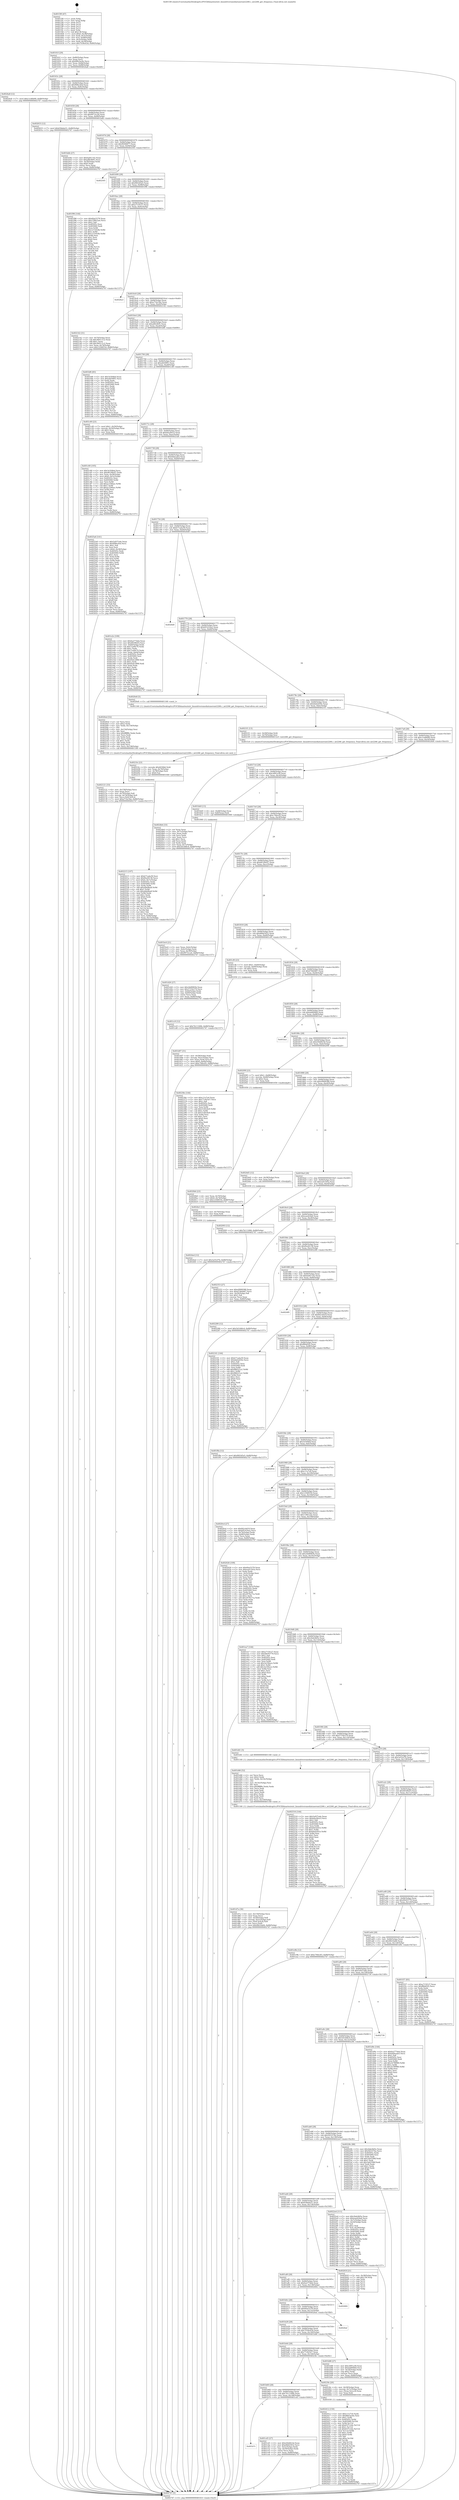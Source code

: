 digraph "0x4015f0" {
  label = "0x4015f0 (/mnt/c/Users/mathe/Desktop/tcc/POCII/binaries/extr_linuxdriversmediatunersmt2266.c_mt2266_get_frequency_Final-ollvm.out::main(0))"
  labelloc = "t"
  node[shape=record]

  Entry [label="",width=0.3,height=0.3,shape=circle,fillcolor=black,style=filled]
  "0x40161f" [label="{
     0x40161f [29]\l
     | [instrs]\l
     &nbsp;&nbsp;0x40161f \<+3\>: mov -0x80(%rbp),%eax\l
     &nbsp;&nbsp;0x401622 \<+2\>: mov %eax,%ecx\l
     &nbsp;&nbsp;0x401624 \<+6\>: sub $0x86b3ac6e,%ecx\l
     &nbsp;&nbsp;0x40162a \<+6\>: mov %eax,-0x84(%rbp)\l
     &nbsp;&nbsp;0x401630 \<+6\>: mov %ecx,-0x88(%rbp)\l
     &nbsp;&nbsp;0x401636 \<+6\>: je 00000000004024a8 \<main+0xeb8\>\l
  }"]
  "0x4024a8" [label="{
     0x4024a8 [12]\l
     | [instrs]\l
     &nbsp;&nbsp;0x4024a8 \<+7\>: movl $0xc1e46b90,-0x80(%rbp)\l
     &nbsp;&nbsp;0x4024af \<+5\>: jmp 0000000000402747 \<main+0x1157\>\l
  }"]
  "0x40163c" [label="{
     0x40163c [28]\l
     | [instrs]\l
     &nbsp;&nbsp;0x40163c \<+5\>: jmp 0000000000401641 \<main+0x51\>\l
     &nbsp;&nbsp;0x401641 \<+6\>: mov -0x84(%rbp),%eax\l
     &nbsp;&nbsp;0x401647 \<+5\>: sub $0x908ecfed,%eax\l
     &nbsp;&nbsp;0x40164c \<+6\>: mov %eax,-0x8c(%rbp)\l
     &nbsp;&nbsp;0x401652 \<+6\>: je 0000000000402633 \<main+0x1043\>\l
  }"]
  Exit [label="",width=0.3,height=0.3,shape=circle,fillcolor=black,style=filled,peripheries=2]
  "0x402633" [label="{
     0x402633 [12]\l
     | [instrs]\l
     &nbsp;&nbsp;0x402633 \<+7\>: movl $0x63bbda51,-0x80(%rbp)\l
     &nbsp;&nbsp;0x40263a \<+5\>: jmp 0000000000402747 \<main+0x1157\>\l
  }"]
  "0x401658" [label="{
     0x401658 [28]\l
     | [instrs]\l
     &nbsp;&nbsp;0x401658 \<+5\>: jmp 000000000040165d \<main+0x6d\>\l
     &nbsp;&nbsp;0x40165d \<+6\>: mov -0x84(%rbp),%eax\l
     &nbsp;&nbsp;0x401663 \<+5\>: sub $0x9973cca4,%eax\l
     &nbsp;&nbsp;0x401668 \<+6\>: mov %eax,-0x90(%rbp)\l
     &nbsp;&nbsp;0x40166e \<+6\>: je 0000000000401bdb \<main+0x5eb\>\l
  }"]
  "0x4024ed" [label="{
     0x4024ed [12]\l
     | [instrs]\l
     &nbsp;&nbsp;0x4024ed \<+7\>: movl $0x3a55cf7b,-0x80(%rbp)\l
     &nbsp;&nbsp;0x4024f4 \<+5\>: jmp 0000000000402747 \<main+0x1157\>\l
  }"]
  "0x401bdb" [label="{
     0x401bdb [27]\l
     | [instrs]\l
     &nbsp;&nbsp;0x401bdb \<+5\>: mov $0xfad41142,%eax\l
     &nbsp;&nbsp;0x401be0 \<+5\>: mov $0xa80cfb91,%ecx\l
     &nbsp;&nbsp;0x401be5 \<+3\>: mov -0x30(%rbp),%edx\l
     &nbsp;&nbsp;0x401be8 \<+3\>: cmp $0x0,%edx\l
     &nbsp;&nbsp;0x401beb \<+3\>: cmove %ecx,%eax\l
     &nbsp;&nbsp;0x401bee \<+3\>: mov %eax,-0x80(%rbp)\l
     &nbsp;&nbsp;0x401bf1 \<+5\>: jmp 0000000000402747 \<main+0x1157\>\l
  }"]
  "0x401674" [label="{
     0x401674 [28]\l
     | [instrs]\l
     &nbsp;&nbsp;0x401674 \<+5\>: jmp 0000000000401679 \<main+0x89\>\l
     &nbsp;&nbsp;0x401679 \<+6\>: mov -0x84(%rbp),%eax\l
     &nbsp;&nbsp;0x40167f \<+5\>: sub $0x9f206877,%eax\l
     &nbsp;&nbsp;0x401684 \<+6\>: mov %eax,-0x94(%rbp)\l
     &nbsp;&nbsp;0x40168a \<+6\>: je 0000000000402505 \<main+0xf15\>\l
  }"]
  "0x4024e1" [label="{
     0x4024e1 [12]\l
     | [instrs]\l
     &nbsp;&nbsp;0x4024e1 \<+4\>: mov -0x70(%rbp),%rax\l
     &nbsp;&nbsp;0x4024e5 \<+3\>: mov %rax,%rdi\l
     &nbsp;&nbsp;0x4024e8 \<+5\>: call 0000000000401030 \<free@plt\>\l
     | [calls]\l
     &nbsp;&nbsp;0x401030 \{1\} (unknown)\l
  }"]
  "0x402505" [label="{
     0x402505\l
  }", style=dashed]
  "0x401690" [label="{
     0x401690 [28]\l
     | [instrs]\l
     &nbsp;&nbsp;0x401690 \<+5\>: jmp 0000000000401695 \<main+0xa5\>\l
     &nbsp;&nbsp;0x401695 \<+6\>: mov -0x84(%rbp),%eax\l
     &nbsp;&nbsp;0x40169b \<+5\>: sub $0x9f43d5a5,%eax\l
     &nbsp;&nbsp;0x4016a0 \<+6\>: mov %eax,-0x98(%rbp)\l
     &nbsp;&nbsp;0x4016a6 \<+6\>: je 0000000000401f96 \<main+0x9a6\>\l
  }"]
  "0x402412" [label="{
     0x402412 [150]\l
     | [instrs]\l
     &nbsp;&nbsp;0x402412 \<+5\>: mov $0xc11e7e4,%edx\l
     &nbsp;&nbsp;0x402417 \<+5\>: mov $0x86b3ac6e,%esi\l
     &nbsp;&nbsp;0x40241c \<+3\>: mov $0x1,%r8b\l
     &nbsp;&nbsp;0x40241f \<+8\>: mov 0x40505c,%r9d\l
     &nbsp;&nbsp;0x402427 \<+8\>: mov 0x405060,%r10d\l
     &nbsp;&nbsp;0x40242f \<+3\>: mov %r9d,%r11d\l
     &nbsp;&nbsp;0x402432 \<+7\>: add $0x61f7c2dc,%r11d\l
     &nbsp;&nbsp;0x402439 \<+4\>: sub $0x1,%r11d\l
     &nbsp;&nbsp;0x40243d \<+7\>: sub $0x61f7c2dc,%r11d\l
     &nbsp;&nbsp;0x402444 \<+4\>: imul %r11d,%r9d\l
     &nbsp;&nbsp;0x402448 \<+4\>: and $0x1,%r9d\l
     &nbsp;&nbsp;0x40244c \<+4\>: cmp $0x0,%r9d\l
     &nbsp;&nbsp;0x402450 \<+3\>: sete %bl\l
     &nbsp;&nbsp;0x402453 \<+4\>: cmp $0xa,%r10d\l
     &nbsp;&nbsp;0x402457 \<+4\>: setl %r14b\l
     &nbsp;&nbsp;0x40245b \<+3\>: mov %bl,%r15b\l
     &nbsp;&nbsp;0x40245e \<+4\>: xor $0xff,%r15b\l
     &nbsp;&nbsp;0x402462 \<+3\>: mov %r14b,%r12b\l
     &nbsp;&nbsp;0x402465 \<+4\>: xor $0xff,%r12b\l
     &nbsp;&nbsp;0x402469 \<+4\>: xor $0x0,%r8b\l
     &nbsp;&nbsp;0x40246d \<+3\>: mov %r15b,%r13b\l
     &nbsp;&nbsp;0x402470 \<+4\>: and $0x0,%r13b\l
     &nbsp;&nbsp;0x402474 \<+3\>: and %r8b,%bl\l
     &nbsp;&nbsp;0x402477 \<+3\>: mov %r12b,%al\l
     &nbsp;&nbsp;0x40247a \<+2\>: and $0x0,%al\l
     &nbsp;&nbsp;0x40247c \<+3\>: and %r8b,%r14b\l
     &nbsp;&nbsp;0x40247f \<+3\>: or %bl,%r13b\l
     &nbsp;&nbsp;0x402482 \<+3\>: or %r14b,%al\l
     &nbsp;&nbsp;0x402485 \<+3\>: xor %al,%r13b\l
     &nbsp;&nbsp;0x402488 \<+3\>: or %r12b,%r15b\l
     &nbsp;&nbsp;0x40248b \<+4\>: xor $0xff,%r15b\l
     &nbsp;&nbsp;0x40248f \<+4\>: or $0x0,%r8b\l
     &nbsp;&nbsp;0x402493 \<+3\>: and %r8b,%r15b\l
     &nbsp;&nbsp;0x402496 \<+3\>: or %r15b,%r13b\l
     &nbsp;&nbsp;0x402499 \<+4\>: test $0x1,%r13b\l
     &nbsp;&nbsp;0x40249d \<+3\>: cmovne %esi,%edx\l
     &nbsp;&nbsp;0x4024a0 \<+3\>: mov %edx,-0x80(%rbp)\l
     &nbsp;&nbsp;0x4024a3 \<+5\>: jmp 0000000000402747 \<main+0x1157\>\l
  }"]
  "0x401f96" [label="{
     0x401f96 [144]\l
     | [instrs]\l
     &nbsp;&nbsp;0x401f96 \<+5\>: mov $0x6fae5278,%eax\l
     &nbsp;&nbsp;0x401f9b \<+5\>: mov $0x1580c2ae,%ecx\l
     &nbsp;&nbsp;0x401fa0 \<+2\>: mov $0x1,%dl\l
     &nbsp;&nbsp;0x401fa2 \<+7\>: mov 0x40505c,%esi\l
     &nbsp;&nbsp;0x401fa9 \<+7\>: mov 0x405060,%edi\l
     &nbsp;&nbsp;0x401fb0 \<+3\>: mov %esi,%r8d\l
     &nbsp;&nbsp;0x401fb3 \<+7\>: sub $0x127e0c6b,%r8d\l
     &nbsp;&nbsp;0x401fba \<+4\>: sub $0x1,%r8d\l
     &nbsp;&nbsp;0x401fbe \<+7\>: add $0x127e0c6b,%r8d\l
     &nbsp;&nbsp;0x401fc5 \<+4\>: imul %r8d,%esi\l
     &nbsp;&nbsp;0x401fc9 \<+3\>: and $0x1,%esi\l
     &nbsp;&nbsp;0x401fcc \<+3\>: cmp $0x0,%esi\l
     &nbsp;&nbsp;0x401fcf \<+4\>: sete %r9b\l
     &nbsp;&nbsp;0x401fd3 \<+3\>: cmp $0xa,%edi\l
     &nbsp;&nbsp;0x401fd6 \<+4\>: setl %r10b\l
     &nbsp;&nbsp;0x401fda \<+3\>: mov %r9b,%r11b\l
     &nbsp;&nbsp;0x401fdd \<+4\>: xor $0xff,%r11b\l
     &nbsp;&nbsp;0x401fe1 \<+3\>: mov %r10b,%bl\l
     &nbsp;&nbsp;0x401fe4 \<+3\>: xor $0xff,%bl\l
     &nbsp;&nbsp;0x401fe7 \<+3\>: xor $0x1,%dl\l
     &nbsp;&nbsp;0x401fea \<+3\>: mov %r11b,%r14b\l
     &nbsp;&nbsp;0x401fed \<+4\>: and $0xff,%r14b\l
     &nbsp;&nbsp;0x401ff1 \<+3\>: and %dl,%r9b\l
     &nbsp;&nbsp;0x401ff4 \<+3\>: mov %bl,%r15b\l
     &nbsp;&nbsp;0x401ff7 \<+4\>: and $0xff,%r15b\l
     &nbsp;&nbsp;0x401ffb \<+3\>: and %dl,%r10b\l
     &nbsp;&nbsp;0x401ffe \<+3\>: or %r9b,%r14b\l
     &nbsp;&nbsp;0x402001 \<+3\>: or %r10b,%r15b\l
     &nbsp;&nbsp;0x402004 \<+3\>: xor %r15b,%r14b\l
     &nbsp;&nbsp;0x402007 \<+3\>: or %bl,%r11b\l
     &nbsp;&nbsp;0x40200a \<+4\>: xor $0xff,%r11b\l
     &nbsp;&nbsp;0x40200e \<+3\>: or $0x1,%dl\l
     &nbsp;&nbsp;0x402011 \<+3\>: and %dl,%r11b\l
     &nbsp;&nbsp;0x402014 \<+3\>: or %r11b,%r14b\l
     &nbsp;&nbsp;0x402017 \<+4\>: test $0x1,%r14b\l
     &nbsp;&nbsp;0x40201b \<+3\>: cmovne %ecx,%eax\l
     &nbsp;&nbsp;0x40201e \<+3\>: mov %eax,-0x80(%rbp)\l
     &nbsp;&nbsp;0x402021 \<+5\>: jmp 0000000000402747 \<main+0x1157\>\l
  }"]
  "0x4016ac" [label="{
     0x4016ac [28]\l
     | [instrs]\l
     &nbsp;&nbsp;0x4016ac \<+5\>: jmp 00000000004016b1 \<main+0xc1\>\l
     &nbsp;&nbsp;0x4016b1 \<+6\>: mov -0x84(%rbp),%eax\l
     &nbsp;&nbsp;0x4016b7 \<+5\>: sub $0xa715f127,%eax\l
     &nbsp;&nbsp;0x4016bc \<+6\>: mov %eax,-0x9c(%rbp)\l
     &nbsp;&nbsp;0x4016c2 \<+6\>: je 00000000004026a3 \<main+0x10b3\>\l
  }"]
  "0x402215" [label="{
     0x402215 [107]\l
     | [instrs]\l
     &nbsp;&nbsp;0x402215 \<+5\>: mov $0xb71ada39,%esi\l
     &nbsp;&nbsp;0x40221a \<+5\>: mov $0xf0a26138,%ecx\l
     &nbsp;&nbsp;0x40221f \<+7\>: movl $0x0,-0x7c(%rbp)\l
     &nbsp;&nbsp;0x402226 \<+7\>: mov 0x40505c,%edx\l
     &nbsp;&nbsp;0x40222d \<+8\>: mov 0x405060,%r8d\l
     &nbsp;&nbsp;0x402235 \<+3\>: mov %edx,%r9d\l
     &nbsp;&nbsp;0x402238 \<+7\>: add $0xafde8ba8,%r9d\l
     &nbsp;&nbsp;0x40223f \<+4\>: sub $0x1,%r9d\l
     &nbsp;&nbsp;0x402243 \<+7\>: sub $0xafde8ba8,%r9d\l
     &nbsp;&nbsp;0x40224a \<+4\>: imul %r9d,%edx\l
     &nbsp;&nbsp;0x40224e \<+3\>: and $0x1,%edx\l
     &nbsp;&nbsp;0x402251 \<+3\>: cmp $0x0,%edx\l
     &nbsp;&nbsp;0x402254 \<+4\>: sete %r10b\l
     &nbsp;&nbsp;0x402258 \<+4\>: cmp $0xa,%r8d\l
     &nbsp;&nbsp;0x40225c \<+4\>: setl %r11b\l
     &nbsp;&nbsp;0x402260 \<+3\>: mov %r10b,%bl\l
     &nbsp;&nbsp;0x402263 \<+3\>: and %r11b,%bl\l
     &nbsp;&nbsp;0x402266 \<+3\>: xor %r11b,%r10b\l
     &nbsp;&nbsp;0x402269 \<+3\>: or %r10b,%bl\l
     &nbsp;&nbsp;0x40226c \<+3\>: test $0x1,%bl\l
     &nbsp;&nbsp;0x40226f \<+3\>: cmovne %ecx,%esi\l
     &nbsp;&nbsp;0x402272 \<+3\>: mov %esi,-0x80(%rbp)\l
     &nbsp;&nbsp;0x402275 \<+6\>: mov %eax,-0x15c(%rbp)\l
     &nbsp;&nbsp;0x40227b \<+5\>: jmp 0000000000402747 \<main+0x1157\>\l
  }"]
  "0x4026a3" [label="{
     0x4026a3\l
  }", style=dashed]
  "0x4016c8" [label="{
     0x4016c8 [28]\l
     | [instrs]\l
     &nbsp;&nbsp;0x4016c8 \<+5\>: jmp 00000000004016cd \<main+0xdd\>\l
     &nbsp;&nbsp;0x4016cd \<+6\>: mov -0x84(%rbp),%eax\l
     &nbsp;&nbsp;0x4016d3 \<+5\>: sub $0xa71bc5be,%eax\l
     &nbsp;&nbsp;0x4016d8 \<+6\>: mov %eax,-0xa0(%rbp)\l
     &nbsp;&nbsp;0x4016de \<+6\>: je 0000000000402142 \<main+0xb52\>\l
  }"]
  "0x4021fe" [label="{
     0x4021fe [23]\l
     | [instrs]\l
     &nbsp;&nbsp;0x4021fe \<+10\>: movabs $0x4030b6,%rdi\l
     &nbsp;&nbsp;0x402208 \<+3\>: mov %eax,-0x78(%rbp)\l
     &nbsp;&nbsp;0x40220b \<+3\>: mov -0x78(%rbp),%esi\l
     &nbsp;&nbsp;0x40220e \<+2\>: mov $0x0,%al\l
     &nbsp;&nbsp;0x402210 \<+5\>: call 0000000000401040 \<printf@plt\>\l
     | [calls]\l
     &nbsp;&nbsp;0x401040 \{1\} (unknown)\l
  }"]
  "0x402142" [label="{
     0x402142 [31]\l
     | [instrs]\l
     &nbsp;&nbsp;0x402142 \<+3\>: mov -0x74(%rbp),%eax\l
     &nbsp;&nbsp;0x402145 \<+5\>: sub $0x3601c1c2,%eax\l
     &nbsp;&nbsp;0x40214a \<+3\>: add $0x1,%eax\l
     &nbsp;&nbsp;0x40214d \<+5\>: add $0x3601c1c2,%eax\l
     &nbsp;&nbsp;0x402152 \<+3\>: mov %eax,-0x74(%rbp)\l
     &nbsp;&nbsp;0x402155 \<+7\>: movl $0x12568554,-0x80(%rbp)\l
     &nbsp;&nbsp;0x40215c \<+5\>: jmp 0000000000402747 \<main+0x1157\>\l
  }"]
  "0x4016e4" [label="{
     0x4016e4 [28]\l
     | [instrs]\l
     &nbsp;&nbsp;0x4016e4 \<+5\>: jmp 00000000004016e9 \<main+0xf9\>\l
     &nbsp;&nbsp;0x4016e9 \<+6\>: mov -0x84(%rbp),%eax\l
     &nbsp;&nbsp;0x4016ef \<+5\>: sub $0xa80cfb91,%eax\l
     &nbsp;&nbsp;0x4016f4 \<+6\>: mov %eax,-0xa4(%rbp)\l
     &nbsp;&nbsp;0x4016fa \<+6\>: je 0000000000401bf6 \<main+0x606\>\l
  }"]
  "0x402121" [label="{
     0x402121 [33]\l
     | [instrs]\l
     &nbsp;&nbsp;0x402121 \<+6\>: mov -0x158(%rbp),%ecx\l
     &nbsp;&nbsp;0x402127 \<+3\>: imul %eax,%ecx\l
     &nbsp;&nbsp;0x40212a \<+4\>: mov -0x70(%rbp),%r8\l
     &nbsp;&nbsp;0x40212e \<+4\>: movslq -0x74(%rbp),%r9\l
     &nbsp;&nbsp;0x402132 \<+4\>: mov %ecx,(%r8,%r9,4)\l
     &nbsp;&nbsp;0x402136 \<+7\>: movl $0xa71bc5be,-0x80(%rbp)\l
     &nbsp;&nbsp;0x40213d \<+5\>: jmp 0000000000402747 \<main+0x1157\>\l
  }"]
  "0x401bf6" [label="{
     0x401bf6 [83]\l
     | [instrs]\l
     &nbsp;&nbsp;0x401bf6 \<+5\>: mov $0x3e504bd,%eax\l
     &nbsp;&nbsp;0x401bfb \<+5\>: mov $0xafd30f01,%ecx\l
     &nbsp;&nbsp;0x401c00 \<+2\>: xor %edx,%edx\l
     &nbsp;&nbsp;0x401c02 \<+7\>: mov 0x40505c,%esi\l
     &nbsp;&nbsp;0x401c09 \<+7\>: mov 0x405060,%edi\l
     &nbsp;&nbsp;0x401c10 \<+3\>: sub $0x1,%edx\l
     &nbsp;&nbsp;0x401c13 \<+3\>: mov %esi,%r8d\l
     &nbsp;&nbsp;0x401c16 \<+3\>: add %edx,%r8d\l
     &nbsp;&nbsp;0x401c19 \<+4\>: imul %r8d,%esi\l
     &nbsp;&nbsp;0x401c1d \<+3\>: and $0x1,%esi\l
     &nbsp;&nbsp;0x401c20 \<+3\>: cmp $0x0,%esi\l
     &nbsp;&nbsp;0x401c23 \<+4\>: sete %r9b\l
     &nbsp;&nbsp;0x401c27 \<+3\>: cmp $0xa,%edi\l
     &nbsp;&nbsp;0x401c2a \<+4\>: setl %r10b\l
     &nbsp;&nbsp;0x401c2e \<+3\>: mov %r9b,%r11b\l
     &nbsp;&nbsp;0x401c31 \<+3\>: and %r10b,%r11b\l
     &nbsp;&nbsp;0x401c34 \<+3\>: xor %r10b,%r9b\l
     &nbsp;&nbsp;0x401c37 \<+3\>: or %r9b,%r11b\l
     &nbsp;&nbsp;0x401c3a \<+4\>: test $0x1,%r11b\l
     &nbsp;&nbsp;0x401c3e \<+3\>: cmovne %ecx,%eax\l
     &nbsp;&nbsp;0x401c41 \<+3\>: mov %eax,-0x80(%rbp)\l
     &nbsp;&nbsp;0x401c44 \<+5\>: jmp 0000000000402747 \<main+0x1157\>\l
  }"]
  "0x401700" [label="{
     0x401700 [28]\l
     | [instrs]\l
     &nbsp;&nbsp;0x401700 \<+5\>: jmp 0000000000401705 \<main+0x115\>\l
     &nbsp;&nbsp;0x401705 \<+6\>: mov -0x84(%rbp),%eax\l
     &nbsp;&nbsp;0x40170b \<+5\>: sub $0xafd30f01,%eax\l
     &nbsp;&nbsp;0x401710 \<+6\>: mov %eax,-0xa8(%rbp)\l
     &nbsp;&nbsp;0x401716 \<+6\>: je 0000000000401c49 \<main+0x659\>\l
  }"]
  "0x4020ed" [label="{
     0x4020ed [52]\l
     | [instrs]\l
     &nbsp;&nbsp;0x4020ed \<+2\>: xor %ecx,%ecx\l
     &nbsp;&nbsp;0x4020ef \<+5\>: mov $0x2,%edx\l
     &nbsp;&nbsp;0x4020f4 \<+6\>: mov %edx,-0x154(%rbp)\l
     &nbsp;&nbsp;0x4020fa \<+1\>: cltd\l
     &nbsp;&nbsp;0x4020fb \<+6\>: mov -0x154(%rbp),%esi\l
     &nbsp;&nbsp;0x402101 \<+2\>: idiv %esi\l
     &nbsp;&nbsp;0x402103 \<+6\>: imul $0xfffffffe,%edx,%edx\l
     &nbsp;&nbsp;0x402109 \<+2\>: mov %ecx,%edi\l
     &nbsp;&nbsp;0x40210b \<+2\>: sub %edx,%edi\l
     &nbsp;&nbsp;0x40210d \<+2\>: mov %ecx,%edx\l
     &nbsp;&nbsp;0x40210f \<+3\>: sub $0x1,%edx\l
     &nbsp;&nbsp;0x402112 \<+2\>: add %edx,%edi\l
     &nbsp;&nbsp;0x402114 \<+2\>: sub %edi,%ecx\l
     &nbsp;&nbsp;0x402116 \<+6\>: mov %ecx,-0x158(%rbp)\l
     &nbsp;&nbsp;0x40211c \<+5\>: call 0000000000401160 \<next_i\>\l
     | [calls]\l
     &nbsp;&nbsp;0x401160 \{1\} (/mnt/c/Users/mathe/Desktop/tcc/POCII/binaries/extr_linuxdriversmediatunersmt2266.c_mt2266_get_frequency_Final-ollvm.out::next_i)\l
  }"]
  "0x401c49" [label="{
     0x401c49 [23]\l
     | [instrs]\l
     &nbsp;&nbsp;0x401c49 \<+7\>: movl $0x1,-0x50(%rbp)\l
     &nbsp;&nbsp;0x401c50 \<+4\>: movslq -0x50(%rbp),%rax\l
     &nbsp;&nbsp;0x401c54 \<+4\>: shl $0x3,%rax\l
     &nbsp;&nbsp;0x401c58 \<+3\>: mov %rax,%rdi\l
     &nbsp;&nbsp;0x401c5b \<+5\>: call 0000000000401050 \<malloc@plt\>\l
     | [calls]\l
     &nbsp;&nbsp;0x401050 \{1\} (unknown)\l
  }"]
  "0x40171c" [label="{
     0x40171c [28]\l
     | [instrs]\l
     &nbsp;&nbsp;0x40171c \<+5\>: jmp 0000000000401721 \<main+0x131\>\l
     &nbsp;&nbsp;0x401721 \<+6\>: mov -0x84(%rbp),%eax\l
     &nbsp;&nbsp;0x401727 \<+5\>: sub $0xb4a28ce3,%eax\l
     &nbsp;&nbsp;0x40172c \<+6\>: mov %eax,-0xac(%rbp)\l
     &nbsp;&nbsp;0x401732 \<+6\>: je 00000000004025a6 \<main+0xfb6\>\l
  }"]
  "0x4020b6" [label="{
     0x4020b6 [23]\l
     | [instrs]\l
     &nbsp;&nbsp;0x4020b6 \<+4\>: mov %rax,-0x70(%rbp)\l
     &nbsp;&nbsp;0x4020ba \<+7\>: movl $0x0,-0x74(%rbp)\l
     &nbsp;&nbsp;0x4020c1 \<+7\>: movl $0x12568554,-0x80(%rbp)\l
     &nbsp;&nbsp;0x4020c8 \<+5\>: jmp 0000000000402747 \<main+0x1157\>\l
  }"]
  "0x4025a6" [label="{
     0x4025a6 [141]\l
     | [instrs]\l
     &nbsp;&nbsp;0x4025a6 \<+5\>: mov $0x5a937ade,%eax\l
     &nbsp;&nbsp;0x4025ab \<+5\>: mov $0x908ecfed,%ecx\l
     &nbsp;&nbsp;0x4025b0 \<+2\>: mov $0x1,%dl\l
     &nbsp;&nbsp;0x4025b2 \<+2\>: xor %esi,%esi\l
     &nbsp;&nbsp;0x4025b4 \<+7\>: movl $0x0,-0x38(%rbp)\l
     &nbsp;&nbsp;0x4025bb \<+7\>: mov 0x40505c,%edi\l
     &nbsp;&nbsp;0x4025c2 \<+8\>: mov 0x405060,%r8d\l
     &nbsp;&nbsp;0x4025ca \<+3\>: sub $0x1,%esi\l
     &nbsp;&nbsp;0x4025cd \<+3\>: mov %edi,%r9d\l
     &nbsp;&nbsp;0x4025d0 \<+3\>: add %esi,%r9d\l
     &nbsp;&nbsp;0x4025d3 \<+4\>: imul %r9d,%edi\l
     &nbsp;&nbsp;0x4025d7 \<+3\>: and $0x1,%edi\l
     &nbsp;&nbsp;0x4025da \<+3\>: cmp $0x0,%edi\l
     &nbsp;&nbsp;0x4025dd \<+4\>: sete %r10b\l
     &nbsp;&nbsp;0x4025e1 \<+4\>: cmp $0xa,%r8d\l
     &nbsp;&nbsp;0x4025e5 \<+4\>: setl %r11b\l
     &nbsp;&nbsp;0x4025e9 \<+3\>: mov %r10b,%bl\l
     &nbsp;&nbsp;0x4025ec \<+3\>: xor $0xff,%bl\l
     &nbsp;&nbsp;0x4025ef \<+3\>: mov %r11b,%r14b\l
     &nbsp;&nbsp;0x4025f2 \<+4\>: xor $0xff,%r14b\l
     &nbsp;&nbsp;0x4025f6 \<+3\>: xor $0x0,%dl\l
     &nbsp;&nbsp;0x4025f9 \<+3\>: mov %bl,%r15b\l
     &nbsp;&nbsp;0x4025fc \<+4\>: and $0x0,%r15b\l
     &nbsp;&nbsp;0x402600 \<+3\>: and %dl,%r10b\l
     &nbsp;&nbsp;0x402603 \<+3\>: mov %r14b,%r12b\l
     &nbsp;&nbsp;0x402606 \<+4\>: and $0x0,%r12b\l
     &nbsp;&nbsp;0x40260a \<+3\>: and %dl,%r11b\l
     &nbsp;&nbsp;0x40260d \<+3\>: or %r10b,%r15b\l
     &nbsp;&nbsp;0x402610 \<+3\>: or %r11b,%r12b\l
     &nbsp;&nbsp;0x402613 \<+3\>: xor %r12b,%r15b\l
     &nbsp;&nbsp;0x402616 \<+3\>: or %r14b,%bl\l
     &nbsp;&nbsp;0x402619 \<+3\>: xor $0xff,%bl\l
     &nbsp;&nbsp;0x40261c \<+3\>: or $0x0,%dl\l
     &nbsp;&nbsp;0x40261f \<+2\>: and %dl,%bl\l
     &nbsp;&nbsp;0x402621 \<+3\>: or %bl,%r15b\l
     &nbsp;&nbsp;0x402624 \<+4\>: test $0x1,%r15b\l
     &nbsp;&nbsp;0x402628 \<+3\>: cmovne %ecx,%eax\l
     &nbsp;&nbsp;0x40262b \<+3\>: mov %eax,-0x80(%rbp)\l
     &nbsp;&nbsp;0x40262e \<+5\>: jmp 0000000000402747 \<main+0x1157\>\l
  }"]
  "0x401738" [label="{
     0x401738 [28]\l
     | [instrs]\l
     &nbsp;&nbsp;0x401738 \<+5\>: jmp 000000000040173d \<main+0x14d\>\l
     &nbsp;&nbsp;0x40173d \<+6\>: mov -0x84(%rbp),%eax\l
     &nbsp;&nbsp;0x401743 \<+5\>: sub $0xb4deaab3,%eax\l
     &nbsp;&nbsp;0x401748 \<+6\>: mov %eax,-0xb0(%rbp)\l
     &nbsp;&nbsp;0x40174e \<+6\>: je 0000000000401e2e \<main+0x83e\>\l
  }"]
  "0x401d7a" [label="{
     0x401d7a [36]\l
     | [instrs]\l
     &nbsp;&nbsp;0x401d7a \<+6\>: mov -0x150(%rbp),%ecx\l
     &nbsp;&nbsp;0x401d80 \<+3\>: imul %eax,%ecx\l
     &nbsp;&nbsp;0x401d83 \<+4\>: mov -0x58(%rbp),%r8\l
     &nbsp;&nbsp;0x401d87 \<+4\>: movslq -0x5c(%rbp),%r9\l
     &nbsp;&nbsp;0x401d8b \<+4\>: mov (%r8,%r9,8),%r8\l
     &nbsp;&nbsp;0x401d8f \<+3\>: mov %ecx,(%r8)\l
     &nbsp;&nbsp;0x401d92 \<+7\>: movl $0x4fb10a64,-0x80(%rbp)\l
     &nbsp;&nbsp;0x401d99 \<+5\>: jmp 0000000000402747 \<main+0x1157\>\l
  }"]
  "0x401e2e" [label="{
     0x401e2e [109]\l
     | [instrs]\l
     &nbsp;&nbsp;0x401e2e \<+5\>: mov $0x6a277deb,%eax\l
     &nbsp;&nbsp;0x401e33 \<+5\>: mov $0x481882f3,%ecx\l
     &nbsp;&nbsp;0x401e38 \<+3\>: mov -0x64(%rbp),%edx\l
     &nbsp;&nbsp;0x401e3b \<+6\>: sub $0x7ca0fe70,%edx\l
     &nbsp;&nbsp;0x401e41 \<+3\>: add $0x1,%edx\l
     &nbsp;&nbsp;0x401e44 \<+6\>: add $0x7ca0fe70,%edx\l
     &nbsp;&nbsp;0x401e4a \<+3\>: mov %edx,-0x64(%rbp)\l
     &nbsp;&nbsp;0x401e4d \<+7\>: mov 0x40505c,%edx\l
     &nbsp;&nbsp;0x401e54 \<+7\>: mov 0x405060,%esi\l
     &nbsp;&nbsp;0x401e5b \<+2\>: mov %edx,%edi\l
     &nbsp;&nbsp;0x401e5d \<+6\>: sub $0x95dcc898,%edi\l
     &nbsp;&nbsp;0x401e63 \<+3\>: sub $0x1,%edi\l
     &nbsp;&nbsp;0x401e66 \<+6\>: add $0x95dcc898,%edi\l
     &nbsp;&nbsp;0x401e6c \<+3\>: imul %edi,%edx\l
     &nbsp;&nbsp;0x401e6f \<+3\>: and $0x1,%edx\l
     &nbsp;&nbsp;0x401e72 \<+3\>: cmp $0x0,%edx\l
     &nbsp;&nbsp;0x401e75 \<+4\>: sete %r8b\l
     &nbsp;&nbsp;0x401e79 \<+3\>: cmp $0xa,%esi\l
     &nbsp;&nbsp;0x401e7c \<+4\>: setl %r9b\l
     &nbsp;&nbsp;0x401e80 \<+3\>: mov %r8b,%r10b\l
     &nbsp;&nbsp;0x401e83 \<+3\>: and %r9b,%r10b\l
     &nbsp;&nbsp;0x401e86 \<+3\>: xor %r9b,%r8b\l
     &nbsp;&nbsp;0x401e89 \<+3\>: or %r8b,%r10b\l
     &nbsp;&nbsp;0x401e8c \<+4\>: test $0x1,%r10b\l
     &nbsp;&nbsp;0x401e90 \<+3\>: cmovne %ecx,%eax\l
     &nbsp;&nbsp;0x401e93 \<+3\>: mov %eax,-0x80(%rbp)\l
     &nbsp;&nbsp;0x401e96 \<+5\>: jmp 0000000000402747 \<main+0x1157\>\l
  }"]
  "0x401754" [label="{
     0x401754 [28]\l
     | [instrs]\l
     &nbsp;&nbsp;0x401754 \<+5\>: jmp 0000000000401759 \<main+0x169\>\l
     &nbsp;&nbsp;0x401759 \<+6\>: mov -0x84(%rbp),%eax\l
     &nbsp;&nbsp;0x40175f \<+5\>: sub $0xb71ada39,%eax\l
     &nbsp;&nbsp;0x401764 \<+6\>: mov %eax,-0xb4(%rbp)\l
     &nbsp;&nbsp;0x40176a \<+6\>: je 00000000004026d0 \<main+0x10e0\>\l
  }"]
  "0x401d46" [label="{
     0x401d46 [52]\l
     | [instrs]\l
     &nbsp;&nbsp;0x401d46 \<+2\>: xor %ecx,%ecx\l
     &nbsp;&nbsp;0x401d48 \<+5\>: mov $0x2,%edx\l
     &nbsp;&nbsp;0x401d4d \<+6\>: mov %edx,-0x14c(%rbp)\l
     &nbsp;&nbsp;0x401d53 \<+1\>: cltd\l
     &nbsp;&nbsp;0x401d54 \<+6\>: mov -0x14c(%rbp),%esi\l
     &nbsp;&nbsp;0x401d5a \<+2\>: idiv %esi\l
     &nbsp;&nbsp;0x401d5c \<+6\>: imul $0xfffffffe,%edx,%edx\l
     &nbsp;&nbsp;0x401d62 \<+2\>: mov %ecx,%edi\l
     &nbsp;&nbsp;0x401d64 \<+2\>: sub %edx,%edi\l
     &nbsp;&nbsp;0x401d66 \<+2\>: mov %ecx,%edx\l
     &nbsp;&nbsp;0x401d68 \<+3\>: sub $0x1,%edx\l
     &nbsp;&nbsp;0x401d6b \<+2\>: add %edx,%edi\l
     &nbsp;&nbsp;0x401d6d \<+2\>: sub %edi,%ecx\l
     &nbsp;&nbsp;0x401d6f \<+6\>: mov %ecx,-0x150(%rbp)\l
     &nbsp;&nbsp;0x401d75 \<+5\>: call 0000000000401160 \<next_i\>\l
     | [calls]\l
     &nbsp;&nbsp;0x401160 \{1\} (/mnt/c/Users/mathe/Desktop/tcc/POCII/binaries/extr_linuxdriversmediatunersmt2266.c_mt2266_get_frequency_Final-ollvm.out::next_i)\l
  }"]
  "0x4026d0" [label="{
     0x4026d0\l
  }", style=dashed]
  "0x401770" [label="{
     0x401770 [28]\l
     | [instrs]\l
     &nbsp;&nbsp;0x401770 \<+5\>: jmp 0000000000401775 \<main+0x185\>\l
     &nbsp;&nbsp;0x401775 \<+6\>: mov -0x84(%rbp),%eax\l
     &nbsp;&nbsp;0x40177b \<+5\>: sub $0xb91416a2,%eax\l
     &nbsp;&nbsp;0x401780 \<+6\>: mov %eax,-0xb8(%rbp)\l
     &nbsp;&nbsp;0x401786 \<+6\>: je 00000000004020e8 \<main+0xaf8\>\l
  }"]
  "0x401d07" [label="{
     0x401d07 [31]\l
     | [instrs]\l
     &nbsp;&nbsp;0x401d07 \<+4\>: mov -0x58(%rbp),%rdi\l
     &nbsp;&nbsp;0x401d0b \<+4\>: movslq -0x5c(%rbp),%rcx\l
     &nbsp;&nbsp;0x401d0f \<+4\>: mov %rax,(%rdi,%rcx,8)\l
     &nbsp;&nbsp;0x401d13 \<+7\>: movl $0x0,-0x64(%rbp)\l
     &nbsp;&nbsp;0x401d1a \<+7\>: movl $0xc76fec83,-0x80(%rbp)\l
     &nbsp;&nbsp;0x401d21 \<+5\>: jmp 0000000000402747 \<main+0x1157\>\l
  }"]
  "0x4020e8" [label="{
     0x4020e8 [5]\l
     | [instrs]\l
     &nbsp;&nbsp;0x4020e8 \<+5\>: call 0000000000401160 \<next_i\>\l
     | [calls]\l
     &nbsp;&nbsp;0x401160 \{1\} (/mnt/c/Users/mathe/Desktop/tcc/POCII/binaries/extr_linuxdriversmediatunersmt2266.c_mt2266_get_frequency_Final-ollvm.out::next_i)\l
  }"]
  "0x40178c" [label="{
     0x40178c [28]\l
     | [instrs]\l
     &nbsp;&nbsp;0x40178c \<+5\>: jmp 0000000000401791 \<main+0x1a1\>\l
     &nbsp;&nbsp;0x401791 \<+6\>: mov -0x84(%rbp),%eax\l
     &nbsp;&nbsp;0x401797 \<+5\>: sub $0xbbd2d50e,%eax\l
     &nbsp;&nbsp;0x40179c \<+6\>: mov %eax,-0xbc(%rbp)\l
     &nbsp;&nbsp;0x4017a2 \<+6\>: je 00000000004021f1 \<main+0xc01\>\l
  }"]
  "0x401b7c" [label="{
     0x401b7c\l
  }", style=dashed]
  "0x4021f1" [label="{
     0x4021f1 [13]\l
     | [instrs]\l
     &nbsp;&nbsp;0x4021f1 \<+4\>: mov -0x58(%rbp),%rdi\l
     &nbsp;&nbsp;0x4021f5 \<+4\>: mov -0x70(%rbp),%rsi\l
     &nbsp;&nbsp;0x4021f9 \<+5\>: call 00000000004015c0 \<mt2266_get_frequency\>\l
     | [calls]\l
     &nbsp;&nbsp;0x4015c0 \{1\} (/mnt/c/Users/mathe/Desktop/tcc/POCII/binaries/extr_linuxdriversmediatunersmt2266.c_mt2266_get_frequency_Final-ollvm.out::mt2266_get_frequency)\l
  }"]
  "0x4017a8" [label="{
     0x4017a8 [28]\l
     | [instrs]\l
     &nbsp;&nbsp;0x4017a8 \<+5\>: jmp 00000000004017ad \<main+0x1bd\>\l
     &nbsp;&nbsp;0x4017ad \<+6\>: mov -0x84(%rbp),%eax\l
     &nbsp;&nbsp;0x4017b3 \<+5\>: sub $0xc1e46b90,%eax\l
     &nbsp;&nbsp;0x4017b8 \<+6\>: mov %eax,-0xc0(%rbp)\l
     &nbsp;&nbsp;0x4017be \<+6\>: je 00000000004024b4 \<main+0xec4\>\l
  }"]
  "0x401cd5" [label="{
     0x401cd5 [27]\l
     | [instrs]\l
     &nbsp;&nbsp;0x401cd5 \<+5\>: mov $0xe04d823d,%eax\l
     &nbsp;&nbsp;0x401cda \<+5\>: mov $0xd6bb5452,%ecx\l
     &nbsp;&nbsp;0x401cdf \<+3\>: mov -0x5c(%rbp),%edx\l
     &nbsp;&nbsp;0x401ce2 \<+3\>: cmp -0x50(%rbp),%edx\l
     &nbsp;&nbsp;0x401ce5 \<+3\>: cmovl %ecx,%eax\l
     &nbsp;&nbsp;0x401ce8 \<+3\>: mov %eax,-0x80(%rbp)\l
     &nbsp;&nbsp;0x401ceb \<+5\>: jmp 0000000000402747 \<main+0x1157\>\l
  }"]
  "0x4024b4" [label="{
     0x4024b4 [33]\l
     | [instrs]\l
     &nbsp;&nbsp;0x4024b4 \<+2\>: xor %eax,%eax\l
     &nbsp;&nbsp;0x4024b6 \<+3\>: mov -0x7c(%rbp),%ecx\l
     &nbsp;&nbsp;0x4024b9 \<+2\>: mov %eax,%edx\l
     &nbsp;&nbsp;0x4024bb \<+2\>: sub %ecx,%edx\l
     &nbsp;&nbsp;0x4024bd \<+2\>: mov %eax,%ecx\l
     &nbsp;&nbsp;0x4024bf \<+3\>: sub $0x1,%ecx\l
     &nbsp;&nbsp;0x4024c2 \<+2\>: add %ecx,%edx\l
     &nbsp;&nbsp;0x4024c4 \<+2\>: sub %edx,%eax\l
     &nbsp;&nbsp;0x4024c6 \<+3\>: mov %eax,-0x7c(%rbp)\l
     &nbsp;&nbsp;0x4024c9 \<+7\>: movl $0x5d1446c4,-0x80(%rbp)\l
     &nbsp;&nbsp;0x4024d0 \<+5\>: jmp 0000000000402747 \<main+0x1157\>\l
  }"]
  "0x4017c4" [label="{
     0x4017c4 [28]\l
     | [instrs]\l
     &nbsp;&nbsp;0x4017c4 \<+5\>: jmp 00000000004017c9 \<main+0x1d9\>\l
     &nbsp;&nbsp;0x4017c9 \<+6\>: mov -0x84(%rbp),%eax\l
     &nbsp;&nbsp;0x4017cf \<+5\>: sub $0xc4f91a58,%eax\l
     &nbsp;&nbsp;0x4017d4 \<+6\>: mov %eax,-0xc4(%rbp)\l
     &nbsp;&nbsp;0x4017da \<+6\>: je 0000000000401bb9 \<main+0x5c9\>\l
  }"]
  "0x401b60" [label="{
     0x401b60 [28]\l
     | [instrs]\l
     &nbsp;&nbsp;0x401b60 \<+5\>: jmp 0000000000401b65 \<main+0x575\>\l
     &nbsp;&nbsp;0x401b65 \<+6\>: mov -0x84(%rbp),%eax\l
     &nbsp;&nbsp;0x401b6b \<+5\>: sub $0x7b111684,%eax\l
     &nbsp;&nbsp;0x401b70 \<+6\>: mov %eax,-0x148(%rbp)\l
     &nbsp;&nbsp;0x401b76 \<+6\>: je 0000000000401cd5 \<main+0x6e5\>\l
  }"]
  "0x401bb9" [label="{
     0x401bb9 [13]\l
     | [instrs]\l
     &nbsp;&nbsp;0x401bb9 \<+4\>: mov -0x48(%rbp),%rax\l
     &nbsp;&nbsp;0x401bbd \<+4\>: mov 0x8(%rax),%rdi\l
     &nbsp;&nbsp;0x401bc1 \<+5\>: call 0000000000401060 \<atoi@plt\>\l
     | [calls]\l
     &nbsp;&nbsp;0x401060 \{1\} (unknown)\l
  }"]
  "0x4017e0" [label="{
     0x4017e0 [28]\l
     | [instrs]\l
     &nbsp;&nbsp;0x4017e0 \<+5\>: jmp 00000000004017e5 \<main+0x1f5\>\l
     &nbsp;&nbsp;0x4017e5 \<+6\>: mov -0x84(%rbp),%eax\l
     &nbsp;&nbsp;0x4017eb \<+5\>: sub $0xc76fec83,%eax\l
     &nbsp;&nbsp;0x4017f0 \<+6\>: mov %eax,-0xc8(%rbp)\l
     &nbsp;&nbsp;0x4017f6 \<+6\>: je 0000000000401d26 \<main+0x736\>\l
  }"]
  "0x4023fe" [label="{
     0x4023fe [20]\l
     | [instrs]\l
     &nbsp;&nbsp;0x4023fe \<+4\>: mov -0x58(%rbp),%rax\l
     &nbsp;&nbsp;0x402402 \<+4\>: movslq -0x7c(%rbp),%rcx\l
     &nbsp;&nbsp;0x402406 \<+4\>: mov (%rax,%rcx,8),%rax\l
     &nbsp;&nbsp;0x40240a \<+3\>: mov %rax,%rdi\l
     &nbsp;&nbsp;0x40240d \<+5\>: call 0000000000401030 \<free@plt\>\l
     | [calls]\l
     &nbsp;&nbsp;0x401030 \{1\} (unknown)\l
  }"]
  "0x401d26" [label="{
     0x401d26 [27]\l
     | [instrs]\l
     &nbsp;&nbsp;0x401d26 \<+5\>: mov $0x24d9083b,%eax\l
     &nbsp;&nbsp;0x401d2b \<+5\>: mov $0x3735b379,%ecx\l
     &nbsp;&nbsp;0x401d30 \<+3\>: mov -0x64(%rbp),%edx\l
     &nbsp;&nbsp;0x401d33 \<+3\>: cmp -0x60(%rbp),%edx\l
     &nbsp;&nbsp;0x401d36 \<+3\>: cmovl %ecx,%eax\l
     &nbsp;&nbsp;0x401d39 \<+3\>: mov %eax,-0x80(%rbp)\l
     &nbsp;&nbsp;0x401d3c \<+5\>: jmp 0000000000402747 \<main+0x1157\>\l
  }"]
  "0x4017fc" [label="{
     0x4017fc [28]\l
     | [instrs]\l
     &nbsp;&nbsp;0x4017fc \<+5\>: jmp 0000000000401801 \<main+0x211\>\l
     &nbsp;&nbsp;0x401801 \<+6\>: mov -0x84(%rbp),%eax\l
     &nbsp;&nbsp;0x401807 \<+5\>: sub $0xd6199e97,%eax\l
     &nbsp;&nbsp;0x40180c \<+6\>: mov %eax,-0xcc(%rbp)\l
     &nbsp;&nbsp;0x401812 \<+6\>: je 0000000000401cc9 \<main+0x6d9\>\l
  }"]
  "0x401c60" [label="{
     0x401c60 [105]\l
     | [instrs]\l
     &nbsp;&nbsp;0x401c60 \<+5\>: mov $0x3e504bd,%ecx\l
     &nbsp;&nbsp;0x401c65 \<+5\>: mov $0xd6199e97,%edx\l
     &nbsp;&nbsp;0x401c6a \<+4\>: mov %rax,-0x58(%rbp)\l
     &nbsp;&nbsp;0x401c6e \<+7\>: movl $0x0,-0x5c(%rbp)\l
     &nbsp;&nbsp;0x401c75 \<+7\>: mov 0x40505c,%esi\l
     &nbsp;&nbsp;0x401c7c \<+8\>: mov 0x405060,%r8d\l
     &nbsp;&nbsp;0x401c84 \<+3\>: mov %esi,%r9d\l
     &nbsp;&nbsp;0x401c87 \<+7\>: add $0xac336bac,%r9d\l
     &nbsp;&nbsp;0x401c8e \<+4\>: sub $0x1,%r9d\l
     &nbsp;&nbsp;0x401c92 \<+7\>: sub $0xac336bac,%r9d\l
     &nbsp;&nbsp;0x401c99 \<+4\>: imul %r9d,%esi\l
     &nbsp;&nbsp;0x401c9d \<+3\>: and $0x1,%esi\l
     &nbsp;&nbsp;0x401ca0 \<+3\>: cmp $0x0,%esi\l
     &nbsp;&nbsp;0x401ca3 \<+4\>: sete %r10b\l
     &nbsp;&nbsp;0x401ca7 \<+4\>: cmp $0xa,%r8d\l
     &nbsp;&nbsp;0x401cab \<+4\>: setl %r11b\l
     &nbsp;&nbsp;0x401caf \<+3\>: mov %r10b,%bl\l
     &nbsp;&nbsp;0x401cb2 \<+3\>: and %r11b,%bl\l
     &nbsp;&nbsp;0x401cb5 \<+3\>: xor %r11b,%r10b\l
     &nbsp;&nbsp;0x401cb8 \<+3\>: or %r10b,%bl\l
     &nbsp;&nbsp;0x401cbb \<+3\>: test $0x1,%bl\l
     &nbsp;&nbsp;0x401cbe \<+3\>: cmovne %edx,%ecx\l
     &nbsp;&nbsp;0x401cc1 \<+3\>: mov %ecx,-0x80(%rbp)\l
     &nbsp;&nbsp;0x401cc4 \<+5\>: jmp 0000000000402747 \<main+0x1157\>\l
  }"]
  "0x401cc9" [label="{
     0x401cc9 [12]\l
     | [instrs]\l
     &nbsp;&nbsp;0x401cc9 \<+7\>: movl $0x7b111684,-0x80(%rbp)\l
     &nbsp;&nbsp;0x401cd0 \<+5\>: jmp 0000000000402747 \<main+0x1157\>\l
  }"]
  "0x401818" [label="{
     0x401818 [28]\l
     | [instrs]\l
     &nbsp;&nbsp;0x401818 \<+5\>: jmp 000000000040181d \<main+0x22d\>\l
     &nbsp;&nbsp;0x40181d \<+6\>: mov -0x84(%rbp),%eax\l
     &nbsp;&nbsp;0x401823 \<+5\>: sub $0xd6bb5452,%eax\l
     &nbsp;&nbsp;0x401828 \<+6\>: mov %eax,-0xd0(%rbp)\l
     &nbsp;&nbsp;0x40182e \<+6\>: je 0000000000401cf0 \<main+0x700\>\l
  }"]
  "0x401bc6" [label="{
     0x401bc6 [21]\l
     | [instrs]\l
     &nbsp;&nbsp;0x401bc6 \<+3\>: mov %eax,-0x4c(%rbp)\l
     &nbsp;&nbsp;0x401bc9 \<+3\>: mov -0x4c(%rbp),%eax\l
     &nbsp;&nbsp;0x401bcc \<+3\>: mov %eax,-0x30(%rbp)\l
     &nbsp;&nbsp;0x401bcf \<+7\>: movl $0x9973cca4,-0x80(%rbp)\l
     &nbsp;&nbsp;0x401bd6 \<+5\>: jmp 0000000000402747 \<main+0x1157\>\l
  }"]
  "0x401cf0" [label="{
     0x401cf0 [23]\l
     | [instrs]\l
     &nbsp;&nbsp;0x401cf0 \<+7\>: movl $0x1,-0x60(%rbp)\l
     &nbsp;&nbsp;0x401cf7 \<+4\>: movslq -0x60(%rbp),%rax\l
     &nbsp;&nbsp;0x401cfb \<+4\>: shl $0x2,%rax\l
     &nbsp;&nbsp;0x401cff \<+3\>: mov %rax,%rdi\l
     &nbsp;&nbsp;0x401d02 \<+5\>: call 0000000000401050 \<malloc@plt\>\l
     | [calls]\l
     &nbsp;&nbsp;0x401050 \{1\} (unknown)\l
  }"]
  "0x401834" [label="{
     0x401834 [28]\l
     | [instrs]\l
     &nbsp;&nbsp;0x401834 \<+5\>: jmp 0000000000401839 \<main+0x249\>\l
     &nbsp;&nbsp;0x401839 \<+6\>: mov -0x84(%rbp),%eax\l
     &nbsp;&nbsp;0x40183f \<+5\>: sub $0xd74b0d67,%eax\l
     &nbsp;&nbsp;0x401844 \<+6\>: mov %eax,-0xd4(%rbp)\l
     &nbsp;&nbsp;0x40184a \<+6\>: je 000000000040236e \<main+0xd7e\>\l
  }"]
  "0x4015f0" [label="{
     0x4015f0 [47]\l
     | [instrs]\l
     &nbsp;&nbsp;0x4015f0 \<+1\>: push %rbp\l
     &nbsp;&nbsp;0x4015f1 \<+3\>: mov %rsp,%rbp\l
     &nbsp;&nbsp;0x4015f4 \<+2\>: push %r15\l
     &nbsp;&nbsp;0x4015f6 \<+2\>: push %r14\l
     &nbsp;&nbsp;0x4015f8 \<+2\>: push %r13\l
     &nbsp;&nbsp;0x4015fa \<+2\>: push %r12\l
     &nbsp;&nbsp;0x4015fc \<+1\>: push %rbx\l
     &nbsp;&nbsp;0x4015fd \<+7\>: sub $0x138,%rsp\l
     &nbsp;&nbsp;0x401604 \<+7\>: movl $0x0,-0x38(%rbp)\l
     &nbsp;&nbsp;0x40160b \<+3\>: mov %edi,-0x3c(%rbp)\l
     &nbsp;&nbsp;0x40160e \<+4\>: mov %rsi,-0x48(%rbp)\l
     &nbsp;&nbsp;0x401612 \<+3\>: mov -0x3c(%rbp),%edi\l
     &nbsp;&nbsp;0x401615 \<+3\>: mov %edi,-0x34(%rbp)\l
     &nbsp;&nbsp;0x401618 \<+7\>: movl $0x7036e43d,-0x80(%rbp)\l
  }"]
  "0x40236e" [label="{
     0x40236e [144]\l
     | [instrs]\l
     &nbsp;&nbsp;0x40236e \<+5\>: mov $0xc11e7e4,%eax\l
     &nbsp;&nbsp;0x402373 \<+5\>: mov $0x77c825e7,%ecx\l
     &nbsp;&nbsp;0x402378 \<+2\>: mov $0x1,%dl\l
     &nbsp;&nbsp;0x40237a \<+7\>: mov 0x40505c,%esi\l
     &nbsp;&nbsp;0x402381 \<+7\>: mov 0x405060,%edi\l
     &nbsp;&nbsp;0x402388 \<+3\>: mov %esi,%r8d\l
     &nbsp;&nbsp;0x40238b \<+7\>: add $0x5140c6e9,%r8d\l
     &nbsp;&nbsp;0x402392 \<+4\>: sub $0x1,%r8d\l
     &nbsp;&nbsp;0x402396 \<+7\>: sub $0x5140c6e9,%r8d\l
     &nbsp;&nbsp;0x40239d \<+4\>: imul %r8d,%esi\l
     &nbsp;&nbsp;0x4023a1 \<+3\>: and $0x1,%esi\l
     &nbsp;&nbsp;0x4023a4 \<+3\>: cmp $0x0,%esi\l
     &nbsp;&nbsp;0x4023a7 \<+4\>: sete %r9b\l
     &nbsp;&nbsp;0x4023ab \<+3\>: cmp $0xa,%edi\l
     &nbsp;&nbsp;0x4023ae \<+4\>: setl %r10b\l
     &nbsp;&nbsp;0x4023b2 \<+3\>: mov %r9b,%r11b\l
     &nbsp;&nbsp;0x4023b5 \<+4\>: xor $0xff,%r11b\l
     &nbsp;&nbsp;0x4023b9 \<+3\>: mov %r10b,%bl\l
     &nbsp;&nbsp;0x4023bc \<+3\>: xor $0xff,%bl\l
     &nbsp;&nbsp;0x4023bf \<+3\>: xor $0x0,%dl\l
     &nbsp;&nbsp;0x4023c2 \<+3\>: mov %r11b,%r14b\l
     &nbsp;&nbsp;0x4023c5 \<+4\>: and $0x0,%r14b\l
     &nbsp;&nbsp;0x4023c9 \<+3\>: and %dl,%r9b\l
     &nbsp;&nbsp;0x4023cc \<+3\>: mov %bl,%r15b\l
     &nbsp;&nbsp;0x4023cf \<+4\>: and $0x0,%r15b\l
     &nbsp;&nbsp;0x4023d3 \<+3\>: and %dl,%r10b\l
     &nbsp;&nbsp;0x4023d6 \<+3\>: or %r9b,%r14b\l
     &nbsp;&nbsp;0x4023d9 \<+3\>: or %r10b,%r15b\l
     &nbsp;&nbsp;0x4023dc \<+3\>: xor %r15b,%r14b\l
     &nbsp;&nbsp;0x4023df \<+3\>: or %bl,%r11b\l
     &nbsp;&nbsp;0x4023e2 \<+4\>: xor $0xff,%r11b\l
     &nbsp;&nbsp;0x4023e6 \<+3\>: or $0x0,%dl\l
     &nbsp;&nbsp;0x4023e9 \<+3\>: and %dl,%r11b\l
     &nbsp;&nbsp;0x4023ec \<+3\>: or %r11b,%r14b\l
     &nbsp;&nbsp;0x4023ef \<+4\>: test $0x1,%r14b\l
     &nbsp;&nbsp;0x4023f3 \<+3\>: cmovne %ecx,%eax\l
     &nbsp;&nbsp;0x4023f6 \<+3\>: mov %eax,-0x80(%rbp)\l
     &nbsp;&nbsp;0x4023f9 \<+5\>: jmp 0000000000402747 \<main+0x1157\>\l
  }"]
  "0x401850" [label="{
     0x401850 [28]\l
     | [instrs]\l
     &nbsp;&nbsp;0x401850 \<+5\>: jmp 0000000000401855 \<main+0x265\>\l
     &nbsp;&nbsp;0x401855 \<+6\>: mov -0x84(%rbp),%eax\l
     &nbsp;&nbsp;0x40185b \<+5\>: sub $0xda80f4b0,%eax\l
     &nbsp;&nbsp;0x401860 \<+6\>: mov %eax,-0xd8(%rbp)\l
     &nbsp;&nbsp;0x401866 \<+6\>: je 0000000000401ba1 \<main+0x5b1\>\l
  }"]
  "0x402747" [label="{
     0x402747 [5]\l
     | [instrs]\l
     &nbsp;&nbsp;0x402747 \<+5\>: jmp 000000000040161f \<main+0x2f\>\l
  }"]
  "0x401ba1" [label="{
     0x401ba1\l
  }", style=dashed]
  "0x40186c" [label="{
     0x40186c [28]\l
     | [instrs]\l
     &nbsp;&nbsp;0x40186c \<+5\>: jmp 0000000000401871 \<main+0x281\>\l
     &nbsp;&nbsp;0x401871 \<+6\>: mov -0x84(%rbp),%eax\l
     &nbsp;&nbsp;0x401877 \<+5\>: sub $0xe04d823d,%eax\l
     &nbsp;&nbsp;0x40187c \<+6\>: mov %eax,-0xdc(%rbp)\l
     &nbsp;&nbsp;0x401882 \<+6\>: je 000000000040209f \<main+0xaaf\>\l
  }"]
  "0x401b44" [label="{
     0x401b44 [28]\l
     | [instrs]\l
     &nbsp;&nbsp;0x401b44 \<+5\>: jmp 0000000000401b49 \<main+0x559\>\l
     &nbsp;&nbsp;0x401b49 \<+6\>: mov -0x84(%rbp),%eax\l
     &nbsp;&nbsp;0x401b4f \<+5\>: sub $0x77c825e7,%eax\l
     &nbsp;&nbsp;0x401b54 \<+6\>: mov %eax,-0x144(%rbp)\l
     &nbsp;&nbsp;0x401b5a \<+6\>: je 00000000004023fe \<main+0xe0e\>\l
  }"]
  "0x40209f" [label="{
     0x40209f [23]\l
     | [instrs]\l
     &nbsp;&nbsp;0x40209f \<+7\>: movl $0x1,-0x68(%rbp)\l
     &nbsp;&nbsp;0x4020a6 \<+4\>: movslq -0x68(%rbp),%rax\l
     &nbsp;&nbsp;0x4020aa \<+4\>: shl $0x2,%rax\l
     &nbsp;&nbsp;0x4020ae \<+3\>: mov %rax,%rdi\l
     &nbsp;&nbsp;0x4020b1 \<+5\>: call 0000000000401050 \<malloc@plt\>\l
     | [calls]\l
     &nbsp;&nbsp;0x401050 \{1\} (unknown)\l
  }"]
  "0x401888" [label="{
     0x401888 [28]\l
     | [instrs]\l
     &nbsp;&nbsp;0x401888 \<+5\>: jmp 000000000040188d \<main+0x29d\>\l
     &nbsp;&nbsp;0x40188d \<+6\>: mov -0x84(%rbp),%eax\l
     &nbsp;&nbsp;0x401893 \<+5\>: sub $0xe9908388,%eax\l
     &nbsp;&nbsp;0x401898 \<+6\>: mov %eax,-0xe0(%rbp)\l
     &nbsp;&nbsp;0x40189e \<+6\>: je 00000000004024d5 \<main+0xee5\>\l
  }"]
  "0x401b86" [label="{
     0x401b86 [27]\l
     | [instrs]\l
     &nbsp;&nbsp;0x401b86 \<+5\>: mov $0xc4f91a58,%eax\l
     &nbsp;&nbsp;0x401b8b \<+5\>: mov $0xda80f4b0,%ecx\l
     &nbsp;&nbsp;0x401b90 \<+3\>: mov -0x34(%rbp),%edx\l
     &nbsp;&nbsp;0x401b93 \<+3\>: cmp $0x2,%edx\l
     &nbsp;&nbsp;0x401b96 \<+3\>: cmovne %ecx,%eax\l
     &nbsp;&nbsp;0x401b99 \<+3\>: mov %eax,-0x80(%rbp)\l
     &nbsp;&nbsp;0x401b9c \<+5\>: jmp 0000000000402747 \<main+0x1157\>\l
  }"]
  "0x4024d5" [label="{
     0x4024d5 [12]\l
     | [instrs]\l
     &nbsp;&nbsp;0x4024d5 \<+4\>: mov -0x58(%rbp),%rax\l
     &nbsp;&nbsp;0x4024d9 \<+3\>: mov %rax,%rdi\l
     &nbsp;&nbsp;0x4024dc \<+5\>: call 0000000000401030 \<free@plt\>\l
     | [calls]\l
     &nbsp;&nbsp;0x401030 \{1\} (unknown)\l
  }"]
  "0x4018a4" [label="{
     0x4018a4 [28]\l
     | [instrs]\l
     &nbsp;&nbsp;0x4018a4 \<+5\>: jmp 00000000004018a9 \<main+0x2b9\>\l
     &nbsp;&nbsp;0x4018a9 \<+6\>: mov -0x84(%rbp),%eax\l
     &nbsp;&nbsp;0x4018af \<+5\>: sub $0xead15d5a,%eax\l
     &nbsp;&nbsp;0x4018b4 \<+6\>: mov %eax,-0xe4(%rbp)\l
     &nbsp;&nbsp;0x4018ba \<+6\>: je 0000000000402093 \<main+0xaa3\>\l
  }"]
  "0x401b28" [label="{
     0x401b28 [28]\l
     | [instrs]\l
     &nbsp;&nbsp;0x401b28 \<+5\>: jmp 0000000000401b2d \<main+0x53d\>\l
     &nbsp;&nbsp;0x401b2d \<+6\>: mov -0x84(%rbp),%eax\l
     &nbsp;&nbsp;0x401b33 \<+5\>: sub $0x7036e43d,%eax\l
     &nbsp;&nbsp;0x401b38 \<+6\>: mov %eax,-0x140(%rbp)\l
     &nbsp;&nbsp;0x401b3e \<+6\>: je 0000000000401b86 \<main+0x596\>\l
  }"]
  "0x402093" [label="{
     0x402093 [12]\l
     | [instrs]\l
     &nbsp;&nbsp;0x402093 \<+7\>: movl $0x7b111684,-0x80(%rbp)\l
     &nbsp;&nbsp;0x40209a \<+5\>: jmp 0000000000402747 \<main+0x1157\>\l
  }"]
  "0x4018c0" [label="{
     0x4018c0 [28]\l
     | [instrs]\l
     &nbsp;&nbsp;0x4018c0 \<+5\>: jmp 00000000004018c5 \<main+0x2d5\>\l
     &nbsp;&nbsp;0x4018c5 \<+6\>: mov -0x84(%rbp),%eax\l
     &nbsp;&nbsp;0x4018cb \<+5\>: sub $0xeaed24a6,%eax\l
     &nbsp;&nbsp;0x4018d0 \<+6\>: mov %eax,-0xe8(%rbp)\l
     &nbsp;&nbsp;0x4018d6 \<+6\>: je 0000000000402353 \<main+0xd63\>\l
  }"]
  "0x4026af" [label="{
     0x4026af\l
  }", style=dashed]
  "0x402353" [label="{
     0x402353 [27]\l
     | [instrs]\l
     &nbsp;&nbsp;0x402353 \<+5\>: mov $0xe9908388,%eax\l
     &nbsp;&nbsp;0x402358 \<+5\>: mov $0xd74b0d67,%ecx\l
     &nbsp;&nbsp;0x40235d \<+3\>: mov -0x29(%rbp),%dl\l
     &nbsp;&nbsp;0x402360 \<+3\>: test $0x1,%dl\l
     &nbsp;&nbsp;0x402363 \<+3\>: cmovne %ecx,%eax\l
     &nbsp;&nbsp;0x402366 \<+3\>: mov %eax,-0x80(%rbp)\l
     &nbsp;&nbsp;0x402369 \<+5\>: jmp 0000000000402747 \<main+0x1157\>\l
  }"]
  "0x4018dc" [label="{
     0x4018dc [28]\l
     | [instrs]\l
     &nbsp;&nbsp;0x4018dc \<+5\>: jmp 00000000004018e1 \<main+0x2f1\>\l
     &nbsp;&nbsp;0x4018e1 \<+6\>: mov -0x84(%rbp),%eax\l
     &nbsp;&nbsp;0x4018e7 \<+5\>: sub $0xf0a26138,%eax\l
     &nbsp;&nbsp;0x4018ec \<+6\>: mov %eax,-0xec(%rbp)\l
     &nbsp;&nbsp;0x4018f2 \<+6\>: je 0000000000402280 \<main+0xc90\>\l
  }"]
  "0x401b0c" [label="{
     0x401b0c [28]\l
     | [instrs]\l
     &nbsp;&nbsp;0x401b0c \<+5\>: jmp 0000000000401b11 \<main+0x521\>\l
     &nbsp;&nbsp;0x401b11 \<+6\>: mov -0x84(%rbp),%eax\l
     &nbsp;&nbsp;0x401b17 \<+5\>: sub $0x6fae5278,%eax\l
     &nbsp;&nbsp;0x401b1c \<+6\>: mov %eax,-0x13c(%rbp)\l
     &nbsp;&nbsp;0x401b22 \<+6\>: je 00000000004026af \<main+0x10bf\>\l
  }"]
  "0x402280" [label="{
     0x402280 [12]\l
     | [instrs]\l
     &nbsp;&nbsp;0x402280 \<+7\>: movl $0x5d1446c4,-0x80(%rbp)\l
     &nbsp;&nbsp;0x402287 \<+5\>: jmp 0000000000402747 \<main+0x1157\>\l
  }"]
  "0x4018f8" [label="{
     0x4018f8 [28]\l
     | [instrs]\l
     &nbsp;&nbsp;0x4018f8 \<+5\>: jmp 00000000004018fd \<main+0x30d\>\l
     &nbsp;&nbsp;0x4018fd \<+6\>: mov -0x84(%rbp),%eax\l
     &nbsp;&nbsp;0x401903 \<+5\>: sub $0xfad41142,%eax\l
     &nbsp;&nbsp;0x401908 \<+6\>: mov %eax,-0xf0(%rbp)\l
     &nbsp;&nbsp;0x40190e \<+6\>: je 00000000004024f9 \<main+0xf09\>\l
  }"]
  "0x402682" [label="{
     0x402682\l
  }", style=dashed]
  "0x4024f9" [label="{
     0x4024f9\l
  }", style=dashed]
  "0x401914" [label="{
     0x401914 [28]\l
     | [instrs]\l
     &nbsp;&nbsp;0x401914 \<+5\>: jmp 0000000000401919 \<main+0x329\>\l
     &nbsp;&nbsp;0x401919 \<+6\>: mov -0x84(%rbp),%eax\l
     &nbsp;&nbsp;0x40191f \<+5\>: sub $0xfb2c4d19,%eax\l
     &nbsp;&nbsp;0x401924 \<+6\>: mov %eax,-0xf4(%rbp)\l
     &nbsp;&nbsp;0x40192a \<+6\>: je 0000000000402161 \<main+0xb71\>\l
  }"]
  "0x401af0" [label="{
     0x401af0 [28]\l
     | [instrs]\l
     &nbsp;&nbsp;0x401af0 \<+5\>: jmp 0000000000401af5 \<main+0x505\>\l
     &nbsp;&nbsp;0x401af5 \<+6\>: mov -0x84(%rbp),%eax\l
     &nbsp;&nbsp;0x401afb \<+5\>: sub $0x6a277deb,%eax\l
     &nbsp;&nbsp;0x401b00 \<+6\>: mov %eax,-0x138(%rbp)\l
     &nbsp;&nbsp;0x401b06 \<+6\>: je 0000000000402682 \<main+0x1092\>\l
  }"]
  "0x402161" [label="{
     0x402161 [144]\l
     | [instrs]\l
     &nbsp;&nbsp;0x402161 \<+5\>: mov $0xb71ada39,%eax\l
     &nbsp;&nbsp;0x402166 \<+5\>: mov $0xbbd2d50e,%ecx\l
     &nbsp;&nbsp;0x40216b \<+2\>: mov $0x1,%dl\l
     &nbsp;&nbsp;0x40216d \<+7\>: mov 0x40505c,%esi\l
     &nbsp;&nbsp;0x402174 \<+7\>: mov 0x405060,%edi\l
     &nbsp;&nbsp;0x40217b \<+3\>: mov %esi,%r8d\l
     &nbsp;&nbsp;0x40217e \<+7\>: add $0x986221a1,%r8d\l
     &nbsp;&nbsp;0x402185 \<+4\>: sub $0x1,%r8d\l
     &nbsp;&nbsp;0x402189 \<+7\>: sub $0x986221a1,%r8d\l
     &nbsp;&nbsp;0x402190 \<+4\>: imul %r8d,%esi\l
     &nbsp;&nbsp;0x402194 \<+3\>: and $0x1,%esi\l
     &nbsp;&nbsp;0x402197 \<+3\>: cmp $0x0,%esi\l
     &nbsp;&nbsp;0x40219a \<+4\>: sete %r9b\l
     &nbsp;&nbsp;0x40219e \<+3\>: cmp $0xa,%edi\l
     &nbsp;&nbsp;0x4021a1 \<+4\>: setl %r10b\l
     &nbsp;&nbsp;0x4021a5 \<+3\>: mov %r9b,%r11b\l
     &nbsp;&nbsp;0x4021a8 \<+4\>: xor $0xff,%r11b\l
     &nbsp;&nbsp;0x4021ac \<+3\>: mov %r10b,%bl\l
     &nbsp;&nbsp;0x4021af \<+3\>: xor $0xff,%bl\l
     &nbsp;&nbsp;0x4021b2 \<+3\>: xor $0x0,%dl\l
     &nbsp;&nbsp;0x4021b5 \<+3\>: mov %r11b,%r14b\l
     &nbsp;&nbsp;0x4021b8 \<+4\>: and $0x0,%r14b\l
     &nbsp;&nbsp;0x4021bc \<+3\>: and %dl,%r9b\l
     &nbsp;&nbsp;0x4021bf \<+3\>: mov %bl,%r15b\l
     &nbsp;&nbsp;0x4021c2 \<+4\>: and $0x0,%r15b\l
     &nbsp;&nbsp;0x4021c6 \<+3\>: and %dl,%r10b\l
     &nbsp;&nbsp;0x4021c9 \<+3\>: or %r9b,%r14b\l
     &nbsp;&nbsp;0x4021cc \<+3\>: or %r10b,%r15b\l
     &nbsp;&nbsp;0x4021cf \<+3\>: xor %r15b,%r14b\l
     &nbsp;&nbsp;0x4021d2 \<+3\>: or %bl,%r11b\l
     &nbsp;&nbsp;0x4021d5 \<+4\>: xor $0xff,%r11b\l
     &nbsp;&nbsp;0x4021d9 \<+3\>: or $0x0,%dl\l
     &nbsp;&nbsp;0x4021dc \<+3\>: and %dl,%r11b\l
     &nbsp;&nbsp;0x4021df \<+3\>: or %r11b,%r14b\l
     &nbsp;&nbsp;0x4021e2 \<+4\>: test $0x1,%r14b\l
     &nbsp;&nbsp;0x4021e6 \<+3\>: cmovne %ecx,%eax\l
     &nbsp;&nbsp;0x4021e9 \<+3\>: mov %eax,-0x80(%rbp)\l
     &nbsp;&nbsp;0x4021ec \<+5\>: jmp 0000000000402747 \<main+0x1157\>\l
  }"]
  "0x401930" [label="{
     0x401930 [28]\l
     | [instrs]\l
     &nbsp;&nbsp;0x401930 \<+5\>: jmp 0000000000401935 \<main+0x345\>\l
     &nbsp;&nbsp;0x401935 \<+6\>: mov -0x84(%rbp),%eax\l
     &nbsp;&nbsp;0x40193b \<+5\>: sub $0xff6dd5f2,%eax\l
     &nbsp;&nbsp;0x401940 \<+6\>: mov %eax,-0xf8(%rbp)\l
     &nbsp;&nbsp;0x401946 \<+6\>: je 0000000000401f8a \<main+0x99a\>\l
  }"]
  "0x40263f" [label="{
     0x40263f [21]\l
     | [instrs]\l
     &nbsp;&nbsp;0x40263f \<+3\>: mov -0x38(%rbp),%eax\l
     &nbsp;&nbsp;0x402642 \<+7\>: add $0x138,%rsp\l
     &nbsp;&nbsp;0x402649 \<+1\>: pop %rbx\l
     &nbsp;&nbsp;0x40264a \<+2\>: pop %r12\l
     &nbsp;&nbsp;0x40264c \<+2\>: pop %r13\l
     &nbsp;&nbsp;0x40264e \<+2\>: pop %r14\l
     &nbsp;&nbsp;0x402650 \<+2\>: pop %r15\l
     &nbsp;&nbsp;0x402652 \<+1\>: pop %rbp\l
     &nbsp;&nbsp;0x402653 \<+1\>: ret\l
  }"]
  "0x401f8a" [label="{
     0x401f8a [12]\l
     | [instrs]\l
     &nbsp;&nbsp;0x401f8a \<+7\>: movl $0x9f43d5a5,-0x80(%rbp)\l
     &nbsp;&nbsp;0x401f91 \<+5\>: jmp 0000000000402747 \<main+0x1157\>\l
  }"]
  "0x40194c" [label="{
     0x40194c [28]\l
     | [instrs]\l
     &nbsp;&nbsp;0x40194c \<+5\>: jmp 0000000000401951 \<main+0x361\>\l
     &nbsp;&nbsp;0x401951 \<+6\>: mov -0x84(%rbp),%eax\l
     &nbsp;&nbsp;0x401957 \<+5\>: sub $0x3e504bd,%eax\l
     &nbsp;&nbsp;0x40195c \<+6\>: mov %eax,-0xfc(%rbp)\l
     &nbsp;&nbsp;0x401962 \<+6\>: je 0000000000402654 \<main+0x1064\>\l
  }"]
  "0x401ad4" [label="{
     0x401ad4 [28]\l
     | [instrs]\l
     &nbsp;&nbsp;0x401ad4 \<+5\>: jmp 0000000000401ad9 \<main+0x4e9\>\l
     &nbsp;&nbsp;0x401ad9 \<+6\>: mov -0x84(%rbp),%eax\l
     &nbsp;&nbsp;0x401adf \<+5\>: sub $0x63bbda51,%eax\l
     &nbsp;&nbsp;0x401ae4 \<+6\>: mov %eax,-0x134(%rbp)\l
     &nbsp;&nbsp;0x401aea \<+6\>: je 000000000040263f \<main+0x104f\>\l
  }"]
  "0x402654" [label="{
     0x402654\l
  }", style=dashed]
  "0x401968" [label="{
     0x401968 [28]\l
     | [instrs]\l
     &nbsp;&nbsp;0x401968 \<+5\>: jmp 000000000040196d \<main+0x37d\>\l
     &nbsp;&nbsp;0x40196d \<+6\>: mov -0x84(%rbp),%eax\l
     &nbsp;&nbsp;0x401973 \<+5\>: sub $0xc11e7e4,%eax\l
     &nbsp;&nbsp;0x401978 \<+6\>: mov %eax,-0x100(%rbp)\l
     &nbsp;&nbsp;0x40197e \<+6\>: je 0000000000402719 \<main+0x1129\>\l
  }"]
  "0x4022e4" [label="{
     0x4022e4 [111]\l
     | [instrs]\l
     &nbsp;&nbsp;0x4022e4 \<+5\>: mov $0x2bdc8d5e,%eax\l
     &nbsp;&nbsp;0x4022e9 \<+5\>: mov $0xeaed24a6,%ecx\l
     &nbsp;&nbsp;0x4022ee \<+3\>: mov -0x7c(%rbp),%edx\l
     &nbsp;&nbsp;0x4022f1 \<+3\>: cmp -0x50(%rbp),%edx\l
     &nbsp;&nbsp;0x4022f4 \<+4\>: setl %sil\l
     &nbsp;&nbsp;0x4022f8 \<+4\>: and $0x1,%sil\l
     &nbsp;&nbsp;0x4022fc \<+4\>: mov %sil,-0x29(%rbp)\l
     &nbsp;&nbsp;0x402300 \<+7\>: mov 0x40505c,%edx\l
     &nbsp;&nbsp;0x402307 \<+7\>: mov 0x405060,%edi\l
     &nbsp;&nbsp;0x40230e \<+3\>: mov %edx,%r8d\l
     &nbsp;&nbsp;0x402311 \<+7\>: sub $0x9dd0026a,%r8d\l
     &nbsp;&nbsp;0x402318 \<+4\>: sub $0x1,%r8d\l
     &nbsp;&nbsp;0x40231c \<+7\>: add $0x9dd0026a,%r8d\l
     &nbsp;&nbsp;0x402323 \<+4\>: imul %r8d,%edx\l
     &nbsp;&nbsp;0x402327 \<+3\>: and $0x1,%edx\l
     &nbsp;&nbsp;0x40232a \<+3\>: cmp $0x0,%edx\l
     &nbsp;&nbsp;0x40232d \<+4\>: sete %sil\l
     &nbsp;&nbsp;0x402331 \<+3\>: cmp $0xa,%edi\l
     &nbsp;&nbsp;0x402334 \<+4\>: setl %r9b\l
     &nbsp;&nbsp;0x402338 \<+3\>: mov %sil,%r10b\l
     &nbsp;&nbsp;0x40233b \<+3\>: and %r9b,%r10b\l
     &nbsp;&nbsp;0x40233e \<+3\>: xor %r9b,%sil\l
     &nbsp;&nbsp;0x402341 \<+3\>: or %sil,%r10b\l
     &nbsp;&nbsp;0x402344 \<+4\>: test $0x1,%r10b\l
     &nbsp;&nbsp;0x402348 \<+3\>: cmovne %ecx,%eax\l
     &nbsp;&nbsp;0x40234b \<+3\>: mov %eax,-0x80(%rbp)\l
     &nbsp;&nbsp;0x40234e \<+5\>: jmp 0000000000402747 \<main+0x1157\>\l
  }"]
  "0x402719" [label="{
     0x402719\l
  }", style=dashed]
  "0x401984" [label="{
     0x401984 [28]\l
     | [instrs]\l
     &nbsp;&nbsp;0x401984 \<+5\>: jmp 0000000000401989 \<main+0x399\>\l
     &nbsp;&nbsp;0x401989 \<+6\>: mov -0x84(%rbp),%eax\l
     &nbsp;&nbsp;0x40198f \<+5\>: sub $0x12568554,%eax\l
     &nbsp;&nbsp;0x401994 \<+6\>: mov %eax,-0x104(%rbp)\l
     &nbsp;&nbsp;0x40199a \<+6\>: je 00000000004020cd \<main+0xadd\>\l
  }"]
  "0x401ab8" [label="{
     0x401ab8 [28]\l
     | [instrs]\l
     &nbsp;&nbsp;0x401ab8 \<+5\>: jmp 0000000000401abd \<main+0x4cd\>\l
     &nbsp;&nbsp;0x401abd \<+6\>: mov -0x84(%rbp),%eax\l
     &nbsp;&nbsp;0x401ac3 \<+5\>: sub $0x5f23374a,%eax\l
     &nbsp;&nbsp;0x401ac8 \<+6\>: mov %eax,-0x130(%rbp)\l
     &nbsp;&nbsp;0x401ace \<+6\>: je 00000000004022e4 \<main+0xcf4\>\l
  }"]
  "0x4020cd" [label="{
     0x4020cd [27]\l
     | [instrs]\l
     &nbsp;&nbsp;0x4020cd \<+5\>: mov $0xfb2c4d19,%eax\l
     &nbsp;&nbsp;0x4020d2 \<+5\>: mov $0xb91416a2,%ecx\l
     &nbsp;&nbsp;0x4020d7 \<+3\>: mov -0x74(%rbp),%edx\l
     &nbsp;&nbsp;0x4020da \<+3\>: cmp -0x68(%rbp),%edx\l
     &nbsp;&nbsp;0x4020dd \<+3\>: cmovl %ecx,%eax\l
     &nbsp;&nbsp;0x4020e0 \<+3\>: mov %eax,-0x80(%rbp)\l
     &nbsp;&nbsp;0x4020e3 \<+5\>: jmp 0000000000402747 \<main+0x1157\>\l
  }"]
  "0x4019a0" [label="{
     0x4019a0 [28]\l
     | [instrs]\l
     &nbsp;&nbsp;0x4019a0 \<+5\>: jmp 00000000004019a5 \<main+0x3b5\>\l
     &nbsp;&nbsp;0x4019a5 \<+6\>: mov -0x84(%rbp),%eax\l
     &nbsp;&nbsp;0x4019ab \<+5\>: sub $0x1580c2ae,%eax\l
     &nbsp;&nbsp;0x4019b0 \<+6\>: mov %eax,-0x108(%rbp)\l
     &nbsp;&nbsp;0x4019b6 \<+6\>: je 0000000000402026 \<main+0xa36\>\l
  }"]
  "0x40228c" [label="{
     0x40228c [88]\l
     | [instrs]\l
     &nbsp;&nbsp;0x40228c \<+5\>: mov $0x2bdc8d5e,%eax\l
     &nbsp;&nbsp;0x402291 \<+5\>: mov $0x5f23374a,%ecx\l
     &nbsp;&nbsp;0x402296 \<+7\>: mov 0x40505c,%edx\l
     &nbsp;&nbsp;0x40229d \<+7\>: mov 0x405060,%esi\l
     &nbsp;&nbsp;0x4022a4 \<+2\>: mov %edx,%edi\l
     &nbsp;&nbsp;0x4022a6 \<+6\>: add $0x3a62596f,%edi\l
     &nbsp;&nbsp;0x4022ac \<+3\>: sub $0x1,%edi\l
     &nbsp;&nbsp;0x4022af \<+6\>: sub $0x3a62596f,%edi\l
     &nbsp;&nbsp;0x4022b5 \<+3\>: imul %edi,%edx\l
     &nbsp;&nbsp;0x4022b8 \<+3\>: and $0x1,%edx\l
     &nbsp;&nbsp;0x4022bb \<+3\>: cmp $0x0,%edx\l
     &nbsp;&nbsp;0x4022be \<+4\>: sete %r8b\l
     &nbsp;&nbsp;0x4022c2 \<+3\>: cmp $0xa,%esi\l
     &nbsp;&nbsp;0x4022c5 \<+4\>: setl %r9b\l
     &nbsp;&nbsp;0x4022c9 \<+3\>: mov %r8b,%r10b\l
     &nbsp;&nbsp;0x4022cc \<+3\>: and %r9b,%r10b\l
     &nbsp;&nbsp;0x4022cf \<+3\>: xor %r9b,%r8b\l
     &nbsp;&nbsp;0x4022d2 \<+3\>: or %r8b,%r10b\l
     &nbsp;&nbsp;0x4022d5 \<+4\>: test $0x1,%r10b\l
     &nbsp;&nbsp;0x4022d9 \<+3\>: cmovne %ecx,%eax\l
     &nbsp;&nbsp;0x4022dc \<+3\>: mov %eax,-0x80(%rbp)\l
     &nbsp;&nbsp;0x4022df \<+5\>: jmp 0000000000402747 \<main+0x1157\>\l
  }"]
  "0x402026" [label="{
     0x402026 [109]\l
     | [instrs]\l
     &nbsp;&nbsp;0x402026 \<+5\>: mov $0x6fae5278,%eax\l
     &nbsp;&nbsp;0x40202b \<+5\>: mov $0xead15d5a,%ecx\l
     &nbsp;&nbsp;0x402030 \<+2\>: xor %edx,%edx\l
     &nbsp;&nbsp;0x402032 \<+3\>: mov -0x5c(%rbp),%esi\l
     &nbsp;&nbsp;0x402035 \<+2\>: mov %edx,%edi\l
     &nbsp;&nbsp;0x402037 \<+2\>: sub %esi,%edi\l
     &nbsp;&nbsp;0x402039 \<+2\>: mov %edx,%esi\l
     &nbsp;&nbsp;0x40203b \<+3\>: sub $0x1,%esi\l
     &nbsp;&nbsp;0x40203e \<+2\>: add %esi,%edi\l
     &nbsp;&nbsp;0x402040 \<+2\>: sub %edi,%edx\l
     &nbsp;&nbsp;0x402042 \<+3\>: mov %edx,-0x5c(%rbp)\l
     &nbsp;&nbsp;0x402045 \<+7\>: mov 0x40505c,%edx\l
     &nbsp;&nbsp;0x40204c \<+7\>: mov 0x405060,%esi\l
     &nbsp;&nbsp;0x402053 \<+2\>: mov %edx,%edi\l
     &nbsp;&nbsp;0x402055 \<+6\>: sub $0x2978a71a,%edi\l
     &nbsp;&nbsp;0x40205b \<+3\>: sub $0x1,%edi\l
     &nbsp;&nbsp;0x40205e \<+6\>: add $0x2978a71a,%edi\l
     &nbsp;&nbsp;0x402064 \<+3\>: imul %edi,%edx\l
     &nbsp;&nbsp;0x402067 \<+3\>: and $0x1,%edx\l
     &nbsp;&nbsp;0x40206a \<+3\>: cmp $0x0,%edx\l
     &nbsp;&nbsp;0x40206d \<+4\>: sete %r8b\l
     &nbsp;&nbsp;0x402071 \<+3\>: cmp $0xa,%esi\l
     &nbsp;&nbsp;0x402074 \<+4\>: setl %r9b\l
     &nbsp;&nbsp;0x402078 \<+3\>: mov %r8b,%r10b\l
     &nbsp;&nbsp;0x40207b \<+3\>: and %r9b,%r10b\l
     &nbsp;&nbsp;0x40207e \<+3\>: xor %r9b,%r8b\l
     &nbsp;&nbsp;0x402081 \<+3\>: or %r8b,%r10b\l
     &nbsp;&nbsp;0x402084 \<+4\>: test $0x1,%r10b\l
     &nbsp;&nbsp;0x402088 \<+3\>: cmovne %ecx,%eax\l
     &nbsp;&nbsp;0x40208b \<+3\>: mov %eax,-0x80(%rbp)\l
     &nbsp;&nbsp;0x40208e \<+5\>: jmp 0000000000402747 \<main+0x1157\>\l
  }"]
  "0x4019bc" [label="{
     0x4019bc [28]\l
     | [instrs]\l
     &nbsp;&nbsp;0x4019bc \<+5\>: jmp 00000000004019c1 \<main+0x3d1\>\l
     &nbsp;&nbsp;0x4019c1 \<+6\>: mov -0x84(%rbp),%eax\l
     &nbsp;&nbsp;0x4019c7 \<+5\>: sub $0x24d9083b,%eax\l
     &nbsp;&nbsp;0x4019cc \<+6\>: mov %eax,-0x10c(%rbp)\l
     &nbsp;&nbsp;0x4019d2 \<+6\>: je 0000000000401ea7 \<main+0x8b7\>\l
  }"]
  "0x401a9c" [label="{
     0x401a9c [28]\l
     | [instrs]\l
     &nbsp;&nbsp;0x401a9c \<+5\>: jmp 0000000000401aa1 \<main+0x4b1\>\l
     &nbsp;&nbsp;0x401aa1 \<+6\>: mov -0x84(%rbp),%eax\l
     &nbsp;&nbsp;0x401aa7 \<+5\>: sub $0x5d1446c4,%eax\l
     &nbsp;&nbsp;0x401aac \<+6\>: mov %eax,-0x12c(%rbp)\l
     &nbsp;&nbsp;0x401ab2 \<+6\>: je 000000000040228c \<main+0xc9c\>\l
  }"]
  "0x401ea7" [label="{
     0x401ea7 [144]\l
     | [instrs]\l
     &nbsp;&nbsp;0x401ea7 \<+5\>: mov $0xa715f127,%eax\l
     &nbsp;&nbsp;0x401eac \<+5\>: mov $0x49e93779,%ecx\l
     &nbsp;&nbsp;0x401eb1 \<+2\>: mov $0x1,%dl\l
     &nbsp;&nbsp;0x401eb3 \<+7\>: mov 0x40505c,%esi\l
     &nbsp;&nbsp;0x401eba \<+7\>: mov 0x405060,%edi\l
     &nbsp;&nbsp;0x401ec1 \<+3\>: mov %esi,%r8d\l
     &nbsp;&nbsp;0x401ec4 \<+7\>: sub $0x3a194ace,%r8d\l
     &nbsp;&nbsp;0x401ecb \<+4\>: sub $0x1,%r8d\l
     &nbsp;&nbsp;0x401ecf \<+7\>: add $0x3a194ace,%r8d\l
     &nbsp;&nbsp;0x401ed6 \<+4\>: imul %r8d,%esi\l
     &nbsp;&nbsp;0x401eda \<+3\>: and $0x1,%esi\l
     &nbsp;&nbsp;0x401edd \<+3\>: cmp $0x0,%esi\l
     &nbsp;&nbsp;0x401ee0 \<+4\>: sete %r9b\l
     &nbsp;&nbsp;0x401ee4 \<+3\>: cmp $0xa,%edi\l
     &nbsp;&nbsp;0x401ee7 \<+4\>: setl %r10b\l
     &nbsp;&nbsp;0x401eeb \<+3\>: mov %r9b,%r11b\l
     &nbsp;&nbsp;0x401eee \<+4\>: xor $0xff,%r11b\l
     &nbsp;&nbsp;0x401ef2 \<+3\>: mov %r10b,%bl\l
     &nbsp;&nbsp;0x401ef5 \<+3\>: xor $0xff,%bl\l
     &nbsp;&nbsp;0x401ef8 \<+3\>: xor $0x0,%dl\l
     &nbsp;&nbsp;0x401efb \<+3\>: mov %r11b,%r14b\l
     &nbsp;&nbsp;0x401efe \<+4\>: and $0x0,%r14b\l
     &nbsp;&nbsp;0x401f02 \<+3\>: and %dl,%r9b\l
     &nbsp;&nbsp;0x401f05 \<+3\>: mov %bl,%r15b\l
     &nbsp;&nbsp;0x401f08 \<+4\>: and $0x0,%r15b\l
     &nbsp;&nbsp;0x401f0c \<+3\>: and %dl,%r10b\l
     &nbsp;&nbsp;0x401f0f \<+3\>: or %r9b,%r14b\l
     &nbsp;&nbsp;0x401f12 \<+3\>: or %r10b,%r15b\l
     &nbsp;&nbsp;0x401f15 \<+3\>: xor %r15b,%r14b\l
     &nbsp;&nbsp;0x401f18 \<+3\>: or %bl,%r11b\l
     &nbsp;&nbsp;0x401f1b \<+4\>: xor $0xff,%r11b\l
     &nbsp;&nbsp;0x401f1f \<+3\>: or $0x0,%dl\l
     &nbsp;&nbsp;0x401f22 \<+3\>: and %dl,%r11b\l
     &nbsp;&nbsp;0x401f25 \<+3\>: or %r11b,%r14b\l
     &nbsp;&nbsp;0x401f28 \<+4\>: test $0x1,%r14b\l
     &nbsp;&nbsp;0x401f2c \<+3\>: cmovne %ecx,%eax\l
     &nbsp;&nbsp;0x401f2f \<+3\>: mov %eax,-0x80(%rbp)\l
     &nbsp;&nbsp;0x401f32 \<+5\>: jmp 0000000000402747 \<main+0x1157\>\l
  }"]
  "0x4019d8" [label="{
     0x4019d8 [28]\l
     | [instrs]\l
     &nbsp;&nbsp;0x4019d8 \<+5\>: jmp 00000000004019dd \<main+0x3ed\>\l
     &nbsp;&nbsp;0x4019dd \<+6\>: mov -0x84(%rbp),%eax\l
     &nbsp;&nbsp;0x4019e3 \<+5\>: sub $0x2bdc8d5e,%eax\l
     &nbsp;&nbsp;0x4019e8 \<+6\>: mov %eax,-0x110(%rbp)\l
     &nbsp;&nbsp;0x4019ee \<+6\>: je 000000000040270d \<main+0x111d\>\l
  }"]
  "0x402739" [label="{
     0x402739\l
  }", style=dashed]
  "0x40270d" [label="{
     0x40270d\l
  }", style=dashed]
  "0x4019f4" [label="{
     0x4019f4 [28]\l
     | [instrs]\l
     &nbsp;&nbsp;0x4019f4 \<+5\>: jmp 00000000004019f9 \<main+0x409\>\l
     &nbsp;&nbsp;0x4019f9 \<+6\>: mov -0x84(%rbp),%eax\l
     &nbsp;&nbsp;0x4019ff \<+5\>: sub $0x3735b379,%eax\l
     &nbsp;&nbsp;0x401a04 \<+6\>: mov %eax,-0x114(%rbp)\l
     &nbsp;&nbsp;0x401a0a \<+6\>: je 0000000000401d41 \<main+0x751\>\l
  }"]
  "0x401a80" [label="{
     0x401a80 [28]\l
     | [instrs]\l
     &nbsp;&nbsp;0x401a80 \<+5\>: jmp 0000000000401a85 \<main+0x495\>\l
     &nbsp;&nbsp;0x401a85 \<+6\>: mov -0x84(%rbp),%eax\l
     &nbsp;&nbsp;0x401a8b \<+5\>: sub $0x5a937ade,%eax\l
     &nbsp;&nbsp;0x401a90 \<+6\>: mov %eax,-0x128(%rbp)\l
     &nbsp;&nbsp;0x401a96 \<+6\>: je 0000000000402739 \<main+0x1149\>\l
  }"]
  "0x401d41" [label="{
     0x401d41 [5]\l
     | [instrs]\l
     &nbsp;&nbsp;0x401d41 \<+5\>: call 0000000000401160 \<next_i\>\l
     | [calls]\l
     &nbsp;&nbsp;0x401160 \{1\} (/mnt/c/Users/mathe/Desktop/tcc/POCII/binaries/extr_linuxdriversmediatunersmt2266.c_mt2266_get_frequency_Final-ollvm.out::next_i)\l
  }"]
  "0x401a10" [label="{
     0x401a10 [28]\l
     | [instrs]\l
     &nbsp;&nbsp;0x401a10 \<+5\>: jmp 0000000000401a15 \<main+0x425\>\l
     &nbsp;&nbsp;0x401a15 \<+6\>: mov -0x84(%rbp),%eax\l
     &nbsp;&nbsp;0x401a1b \<+5\>: sub $0x3a55cf7b,%eax\l
     &nbsp;&nbsp;0x401a20 \<+6\>: mov %eax,-0x118(%rbp)\l
     &nbsp;&nbsp;0x401a26 \<+6\>: je 0000000000402516 \<main+0xf26\>\l
  }"]
  "0x401d9e" [label="{
     0x401d9e [144]\l
     | [instrs]\l
     &nbsp;&nbsp;0x401d9e \<+5\>: mov $0x6a277deb,%eax\l
     &nbsp;&nbsp;0x401da3 \<+5\>: mov $0xb4deaab3,%ecx\l
     &nbsp;&nbsp;0x401da8 \<+2\>: mov $0x1,%dl\l
     &nbsp;&nbsp;0x401daa \<+7\>: mov 0x40505c,%esi\l
     &nbsp;&nbsp;0x401db1 \<+7\>: mov 0x405060,%edi\l
     &nbsp;&nbsp;0x401db8 \<+3\>: mov %esi,%r8d\l
     &nbsp;&nbsp;0x401dbb \<+7\>: add $0x3278f980,%r8d\l
     &nbsp;&nbsp;0x401dc2 \<+4\>: sub $0x1,%r8d\l
     &nbsp;&nbsp;0x401dc6 \<+7\>: sub $0x3278f980,%r8d\l
     &nbsp;&nbsp;0x401dcd \<+4\>: imul %r8d,%esi\l
     &nbsp;&nbsp;0x401dd1 \<+3\>: and $0x1,%esi\l
     &nbsp;&nbsp;0x401dd4 \<+3\>: cmp $0x0,%esi\l
     &nbsp;&nbsp;0x401dd7 \<+4\>: sete %r9b\l
     &nbsp;&nbsp;0x401ddb \<+3\>: cmp $0xa,%edi\l
     &nbsp;&nbsp;0x401dde \<+4\>: setl %r10b\l
     &nbsp;&nbsp;0x401de2 \<+3\>: mov %r9b,%r11b\l
     &nbsp;&nbsp;0x401de5 \<+4\>: xor $0xff,%r11b\l
     &nbsp;&nbsp;0x401de9 \<+3\>: mov %r10b,%bl\l
     &nbsp;&nbsp;0x401dec \<+3\>: xor $0xff,%bl\l
     &nbsp;&nbsp;0x401def \<+3\>: xor $0x1,%dl\l
     &nbsp;&nbsp;0x401df2 \<+3\>: mov %r11b,%r14b\l
     &nbsp;&nbsp;0x401df5 \<+4\>: and $0xff,%r14b\l
     &nbsp;&nbsp;0x401df9 \<+3\>: and %dl,%r9b\l
     &nbsp;&nbsp;0x401dfc \<+3\>: mov %bl,%r15b\l
     &nbsp;&nbsp;0x401dff \<+4\>: and $0xff,%r15b\l
     &nbsp;&nbsp;0x401e03 \<+3\>: and %dl,%r10b\l
     &nbsp;&nbsp;0x401e06 \<+3\>: or %r9b,%r14b\l
     &nbsp;&nbsp;0x401e09 \<+3\>: or %r10b,%r15b\l
     &nbsp;&nbsp;0x401e0c \<+3\>: xor %r15b,%r14b\l
     &nbsp;&nbsp;0x401e0f \<+3\>: or %bl,%r11b\l
     &nbsp;&nbsp;0x401e12 \<+4\>: xor $0xff,%r11b\l
     &nbsp;&nbsp;0x401e16 \<+3\>: or $0x1,%dl\l
     &nbsp;&nbsp;0x401e19 \<+3\>: and %dl,%r11b\l
     &nbsp;&nbsp;0x401e1c \<+3\>: or %r11b,%r14b\l
     &nbsp;&nbsp;0x401e1f \<+4\>: test $0x1,%r14b\l
     &nbsp;&nbsp;0x401e23 \<+3\>: cmovne %ecx,%eax\l
     &nbsp;&nbsp;0x401e26 \<+3\>: mov %eax,-0x80(%rbp)\l
     &nbsp;&nbsp;0x401e29 \<+5\>: jmp 0000000000402747 \<main+0x1157\>\l
  }"]
  "0x402516" [label="{
     0x402516 [144]\l
     | [instrs]\l
     &nbsp;&nbsp;0x402516 \<+5\>: mov $0x5a937ade,%eax\l
     &nbsp;&nbsp;0x40251b \<+5\>: mov $0xb4a28ce3,%ecx\l
     &nbsp;&nbsp;0x402520 \<+2\>: mov $0x1,%dl\l
     &nbsp;&nbsp;0x402522 \<+7\>: mov 0x40505c,%esi\l
     &nbsp;&nbsp;0x402529 \<+7\>: mov 0x405060,%edi\l
     &nbsp;&nbsp;0x402530 \<+3\>: mov %esi,%r8d\l
     &nbsp;&nbsp;0x402533 \<+7\>: add $0xb0e4261e,%r8d\l
     &nbsp;&nbsp;0x40253a \<+4\>: sub $0x1,%r8d\l
     &nbsp;&nbsp;0x40253e \<+7\>: sub $0xb0e4261e,%r8d\l
     &nbsp;&nbsp;0x402545 \<+4\>: imul %r8d,%esi\l
     &nbsp;&nbsp;0x402549 \<+3\>: and $0x1,%esi\l
     &nbsp;&nbsp;0x40254c \<+3\>: cmp $0x0,%esi\l
     &nbsp;&nbsp;0x40254f \<+4\>: sete %r9b\l
     &nbsp;&nbsp;0x402553 \<+3\>: cmp $0xa,%edi\l
     &nbsp;&nbsp;0x402556 \<+4\>: setl %r10b\l
     &nbsp;&nbsp;0x40255a \<+3\>: mov %r9b,%r11b\l
     &nbsp;&nbsp;0x40255d \<+4\>: xor $0xff,%r11b\l
     &nbsp;&nbsp;0x402561 \<+3\>: mov %r10b,%bl\l
     &nbsp;&nbsp;0x402564 \<+3\>: xor $0xff,%bl\l
     &nbsp;&nbsp;0x402567 \<+3\>: xor $0x1,%dl\l
     &nbsp;&nbsp;0x40256a \<+3\>: mov %r11b,%r14b\l
     &nbsp;&nbsp;0x40256d \<+4\>: and $0xff,%r14b\l
     &nbsp;&nbsp;0x402571 \<+3\>: and %dl,%r9b\l
     &nbsp;&nbsp;0x402574 \<+3\>: mov %bl,%r15b\l
     &nbsp;&nbsp;0x402577 \<+4\>: and $0xff,%r15b\l
     &nbsp;&nbsp;0x40257b \<+3\>: and %dl,%r10b\l
     &nbsp;&nbsp;0x40257e \<+3\>: or %r9b,%r14b\l
     &nbsp;&nbsp;0x402581 \<+3\>: or %r10b,%r15b\l
     &nbsp;&nbsp;0x402584 \<+3\>: xor %r15b,%r14b\l
     &nbsp;&nbsp;0x402587 \<+3\>: or %bl,%r11b\l
     &nbsp;&nbsp;0x40258a \<+4\>: xor $0xff,%r11b\l
     &nbsp;&nbsp;0x40258e \<+3\>: or $0x1,%dl\l
     &nbsp;&nbsp;0x402591 \<+3\>: and %dl,%r11b\l
     &nbsp;&nbsp;0x402594 \<+3\>: or %r11b,%r14b\l
     &nbsp;&nbsp;0x402597 \<+4\>: test $0x1,%r14b\l
     &nbsp;&nbsp;0x40259b \<+3\>: cmovne %ecx,%eax\l
     &nbsp;&nbsp;0x40259e \<+3\>: mov %eax,-0x80(%rbp)\l
     &nbsp;&nbsp;0x4025a1 \<+5\>: jmp 0000000000402747 \<main+0x1157\>\l
  }"]
  "0x401a2c" [label="{
     0x401a2c [28]\l
     | [instrs]\l
     &nbsp;&nbsp;0x401a2c \<+5\>: jmp 0000000000401a31 \<main+0x441\>\l
     &nbsp;&nbsp;0x401a31 \<+6\>: mov -0x84(%rbp),%eax\l
     &nbsp;&nbsp;0x401a37 \<+5\>: sub $0x481882f3,%eax\l
     &nbsp;&nbsp;0x401a3c \<+6\>: mov %eax,-0x11c(%rbp)\l
     &nbsp;&nbsp;0x401a42 \<+6\>: je 0000000000401e9b \<main+0x8ab\>\l
  }"]
  "0x401a64" [label="{
     0x401a64 [28]\l
     | [instrs]\l
     &nbsp;&nbsp;0x401a64 \<+5\>: jmp 0000000000401a69 \<main+0x479\>\l
     &nbsp;&nbsp;0x401a69 \<+6\>: mov -0x84(%rbp),%eax\l
     &nbsp;&nbsp;0x401a6f \<+5\>: sub $0x4fb10a64,%eax\l
     &nbsp;&nbsp;0x401a74 \<+6\>: mov %eax,-0x124(%rbp)\l
     &nbsp;&nbsp;0x401a7a \<+6\>: je 0000000000401d9e \<main+0x7ae\>\l
  }"]
  "0x401e9b" [label="{
     0x401e9b [12]\l
     | [instrs]\l
     &nbsp;&nbsp;0x401e9b \<+7\>: movl $0xc76fec83,-0x80(%rbp)\l
     &nbsp;&nbsp;0x401ea2 \<+5\>: jmp 0000000000402747 \<main+0x1157\>\l
  }"]
  "0x401a48" [label="{
     0x401a48 [28]\l
     | [instrs]\l
     &nbsp;&nbsp;0x401a48 \<+5\>: jmp 0000000000401a4d \<main+0x45d\>\l
     &nbsp;&nbsp;0x401a4d \<+6\>: mov -0x84(%rbp),%eax\l
     &nbsp;&nbsp;0x401a53 \<+5\>: sub $0x49e93779,%eax\l
     &nbsp;&nbsp;0x401a58 \<+6\>: mov %eax,-0x120(%rbp)\l
     &nbsp;&nbsp;0x401a5e \<+6\>: je 0000000000401f37 \<main+0x947\>\l
  }"]
  "0x401f37" [label="{
     0x401f37 [83]\l
     | [instrs]\l
     &nbsp;&nbsp;0x401f37 \<+5\>: mov $0xa715f127,%eax\l
     &nbsp;&nbsp;0x401f3c \<+5\>: mov $0xff6dd5f2,%ecx\l
     &nbsp;&nbsp;0x401f41 \<+2\>: xor %edx,%edx\l
     &nbsp;&nbsp;0x401f43 \<+7\>: mov 0x40505c,%esi\l
     &nbsp;&nbsp;0x401f4a \<+7\>: mov 0x405060,%edi\l
     &nbsp;&nbsp;0x401f51 \<+3\>: sub $0x1,%edx\l
     &nbsp;&nbsp;0x401f54 \<+3\>: mov %esi,%r8d\l
     &nbsp;&nbsp;0x401f57 \<+3\>: add %edx,%r8d\l
     &nbsp;&nbsp;0x401f5a \<+4\>: imul %r8d,%esi\l
     &nbsp;&nbsp;0x401f5e \<+3\>: and $0x1,%esi\l
     &nbsp;&nbsp;0x401f61 \<+3\>: cmp $0x0,%esi\l
     &nbsp;&nbsp;0x401f64 \<+4\>: sete %r9b\l
     &nbsp;&nbsp;0x401f68 \<+3\>: cmp $0xa,%edi\l
     &nbsp;&nbsp;0x401f6b \<+4\>: setl %r10b\l
     &nbsp;&nbsp;0x401f6f \<+3\>: mov %r9b,%r11b\l
     &nbsp;&nbsp;0x401f72 \<+3\>: and %r10b,%r11b\l
     &nbsp;&nbsp;0x401f75 \<+3\>: xor %r10b,%r9b\l
     &nbsp;&nbsp;0x401f78 \<+3\>: or %r9b,%r11b\l
     &nbsp;&nbsp;0x401f7b \<+4\>: test $0x1,%r11b\l
     &nbsp;&nbsp;0x401f7f \<+3\>: cmovne %ecx,%eax\l
     &nbsp;&nbsp;0x401f82 \<+3\>: mov %eax,-0x80(%rbp)\l
     &nbsp;&nbsp;0x401f85 \<+5\>: jmp 0000000000402747 \<main+0x1157\>\l
  }"]
  Entry -> "0x4015f0" [label=" 1"]
  "0x40161f" -> "0x4024a8" [label=" 1"]
  "0x40161f" -> "0x40163c" [label=" 43"]
  "0x40263f" -> Exit [label=" 1"]
  "0x40163c" -> "0x402633" [label=" 1"]
  "0x40163c" -> "0x401658" [label=" 42"]
  "0x402633" -> "0x402747" [label=" 1"]
  "0x401658" -> "0x401bdb" [label=" 1"]
  "0x401658" -> "0x401674" [label=" 41"]
  "0x4025a6" -> "0x402747" [label=" 1"]
  "0x401674" -> "0x402505" [label=" 0"]
  "0x401674" -> "0x401690" [label=" 41"]
  "0x402516" -> "0x402747" [label=" 1"]
  "0x401690" -> "0x401f96" [label=" 1"]
  "0x401690" -> "0x4016ac" [label=" 40"]
  "0x4024ed" -> "0x402747" [label=" 1"]
  "0x4016ac" -> "0x4026a3" [label=" 0"]
  "0x4016ac" -> "0x4016c8" [label=" 40"]
  "0x4024e1" -> "0x4024ed" [label=" 1"]
  "0x4016c8" -> "0x402142" [label=" 1"]
  "0x4016c8" -> "0x4016e4" [label=" 39"]
  "0x4024d5" -> "0x4024e1" [label=" 1"]
  "0x4016e4" -> "0x401bf6" [label=" 1"]
  "0x4016e4" -> "0x401700" [label=" 38"]
  "0x4024b4" -> "0x402747" [label=" 1"]
  "0x401700" -> "0x401c49" [label=" 1"]
  "0x401700" -> "0x40171c" [label=" 37"]
  "0x4024a8" -> "0x402747" [label=" 1"]
  "0x40171c" -> "0x4025a6" [label=" 1"]
  "0x40171c" -> "0x401738" [label=" 36"]
  "0x402412" -> "0x402747" [label=" 1"]
  "0x401738" -> "0x401e2e" [label=" 1"]
  "0x401738" -> "0x401754" [label=" 35"]
  "0x4023fe" -> "0x402412" [label=" 1"]
  "0x401754" -> "0x4026d0" [label=" 0"]
  "0x401754" -> "0x401770" [label=" 35"]
  "0x40236e" -> "0x402747" [label=" 1"]
  "0x401770" -> "0x4020e8" [label=" 1"]
  "0x401770" -> "0x40178c" [label=" 34"]
  "0x402353" -> "0x402747" [label=" 2"]
  "0x40178c" -> "0x4021f1" [label=" 1"]
  "0x40178c" -> "0x4017a8" [label=" 33"]
  "0x4022e4" -> "0x402747" [label=" 2"]
  "0x4017a8" -> "0x4024b4" [label=" 1"]
  "0x4017a8" -> "0x4017c4" [label=" 32"]
  "0x40228c" -> "0x402747" [label=" 2"]
  "0x4017c4" -> "0x401bb9" [label=" 1"]
  "0x4017c4" -> "0x4017e0" [label=" 31"]
  "0x402215" -> "0x402747" [label=" 1"]
  "0x4017e0" -> "0x401d26" [label=" 2"]
  "0x4017e0" -> "0x4017fc" [label=" 29"]
  "0x4021fe" -> "0x402215" [label=" 1"]
  "0x4017fc" -> "0x401cc9" [label=" 1"]
  "0x4017fc" -> "0x401818" [label=" 28"]
  "0x402161" -> "0x402747" [label=" 1"]
  "0x401818" -> "0x401cf0" [label=" 1"]
  "0x401818" -> "0x401834" [label=" 27"]
  "0x402142" -> "0x402747" [label=" 1"]
  "0x401834" -> "0x40236e" [label=" 1"]
  "0x401834" -> "0x401850" [label=" 26"]
  "0x402121" -> "0x402747" [label=" 1"]
  "0x401850" -> "0x401ba1" [label=" 0"]
  "0x401850" -> "0x40186c" [label=" 26"]
  "0x4020ed" -> "0x402121" [label=" 1"]
  "0x40186c" -> "0x40209f" [label=" 1"]
  "0x40186c" -> "0x401888" [label=" 25"]
  "0x4020e8" -> "0x4020ed" [label=" 1"]
  "0x401888" -> "0x4024d5" [label=" 1"]
  "0x401888" -> "0x4018a4" [label=" 24"]
  "0x4020cd" -> "0x402747" [label=" 2"]
  "0x4018a4" -> "0x402093" [label=" 1"]
  "0x4018a4" -> "0x4018c0" [label=" 23"]
  "0x40209f" -> "0x4020b6" [label=" 1"]
  "0x4018c0" -> "0x402353" [label=" 2"]
  "0x4018c0" -> "0x4018dc" [label=" 21"]
  "0x402093" -> "0x402747" [label=" 1"]
  "0x4018dc" -> "0x402280" [label=" 1"]
  "0x4018dc" -> "0x4018f8" [label=" 20"]
  "0x401f96" -> "0x402747" [label=" 1"]
  "0x4018f8" -> "0x4024f9" [label=" 0"]
  "0x4018f8" -> "0x401914" [label=" 20"]
  "0x401f8a" -> "0x402747" [label=" 1"]
  "0x401914" -> "0x402161" [label=" 1"]
  "0x401914" -> "0x401930" [label=" 19"]
  "0x401ea7" -> "0x402747" [label=" 1"]
  "0x401930" -> "0x401f8a" [label=" 1"]
  "0x401930" -> "0x40194c" [label=" 18"]
  "0x401e9b" -> "0x402747" [label=" 1"]
  "0x40194c" -> "0x402654" [label=" 0"]
  "0x40194c" -> "0x401968" [label=" 18"]
  "0x401d9e" -> "0x402747" [label=" 1"]
  "0x401968" -> "0x402719" [label=" 0"]
  "0x401968" -> "0x401984" [label=" 18"]
  "0x401d7a" -> "0x402747" [label=" 1"]
  "0x401984" -> "0x4020cd" [label=" 2"]
  "0x401984" -> "0x4019a0" [label=" 16"]
  "0x401d41" -> "0x401d46" [label=" 1"]
  "0x4019a0" -> "0x402026" [label=" 1"]
  "0x4019a0" -> "0x4019bc" [label=" 15"]
  "0x401d26" -> "0x402747" [label=" 2"]
  "0x4019bc" -> "0x401ea7" [label=" 1"]
  "0x4019bc" -> "0x4019d8" [label=" 14"]
  "0x401cf0" -> "0x401d07" [label=" 1"]
  "0x4019d8" -> "0x40270d" [label=" 0"]
  "0x4019d8" -> "0x4019f4" [label=" 14"]
  "0x401cd5" -> "0x402747" [label=" 2"]
  "0x4019f4" -> "0x401d41" [label=" 1"]
  "0x4019f4" -> "0x401a10" [label=" 13"]
  "0x401b60" -> "0x401cd5" [label=" 2"]
  "0x401a10" -> "0x402516" [label=" 1"]
  "0x401a10" -> "0x401a2c" [label=" 12"]
  "0x402280" -> "0x402747" [label=" 1"]
  "0x401a2c" -> "0x401e9b" [label=" 1"]
  "0x401a2c" -> "0x401a48" [label=" 11"]
  "0x401b44" -> "0x4023fe" [label=" 1"]
  "0x401a48" -> "0x401f37" [label=" 1"]
  "0x401a48" -> "0x401a64" [label=" 10"]
  "0x401b44" -> "0x401b60" [label=" 2"]
  "0x401a64" -> "0x401d9e" [label=" 1"]
  "0x401a64" -> "0x401a80" [label=" 9"]
  "0x401b60" -> "0x401b7c" [label=" 0"]
  "0x401a80" -> "0x402739" [label=" 0"]
  "0x401a80" -> "0x401a9c" [label=" 9"]
  "0x401d07" -> "0x402747" [label=" 1"]
  "0x401a9c" -> "0x40228c" [label=" 2"]
  "0x401a9c" -> "0x401ab8" [label=" 7"]
  "0x401d46" -> "0x401d7a" [label=" 1"]
  "0x401ab8" -> "0x4022e4" [label=" 2"]
  "0x401ab8" -> "0x401ad4" [label=" 5"]
  "0x401e2e" -> "0x402747" [label=" 1"]
  "0x401ad4" -> "0x40263f" [label=" 1"]
  "0x401ad4" -> "0x401af0" [label=" 4"]
  "0x401f37" -> "0x402747" [label=" 1"]
  "0x401af0" -> "0x402682" [label=" 0"]
  "0x401af0" -> "0x401b0c" [label=" 4"]
  "0x402026" -> "0x402747" [label=" 1"]
  "0x401b0c" -> "0x4026af" [label=" 0"]
  "0x401b0c" -> "0x401b28" [label=" 4"]
  "0x4020b6" -> "0x402747" [label=" 1"]
  "0x401b28" -> "0x401b86" [label=" 1"]
  "0x401b28" -> "0x401b44" [label=" 3"]
  "0x401b86" -> "0x402747" [label=" 1"]
  "0x4015f0" -> "0x40161f" [label=" 1"]
  "0x402747" -> "0x40161f" [label=" 43"]
  "0x401bb9" -> "0x401bc6" [label=" 1"]
  "0x401bc6" -> "0x402747" [label=" 1"]
  "0x401bdb" -> "0x402747" [label=" 1"]
  "0x401bf6" -> "0x402747" [label=" 1"]
  "0x401c49" -> "0x401c60" [label=" 1"]
  "0x401c60" -> "0x402747" [label=" 1"]
  "0x401cc9" -> "0x402747" [label=" 1"]
  "0x4021f1" -> "0x4021fe" [label=" 1"]
}
